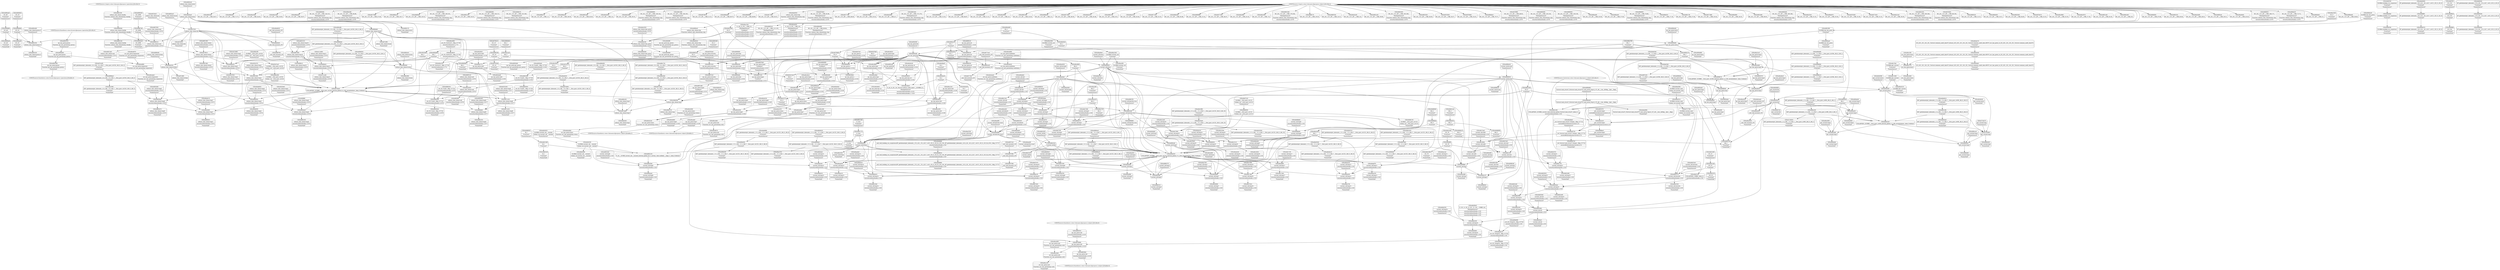 digraph {
	CE0x46c9650 [shape=record,shape=Mrecord,label="{CE0x46c9650|ipc_has_perm:ipc_id|security/selinux/hooks.c,5134}"]
	CE0x46d4910 [shape=record,shape=Mrecord,label="{CE0x46d4910|i64*_getelementptr_inbounds_(_2_x_i64_,_2_x_i64_*___llvm_gcov_ctr98,_i64_0,_i64_0)|*Constant*|*SummSource*}"]
	CE0x46cc6d0 [shape=record,shape=Mrecord,label="{CE0x46cc6d0|avc_has_perm:entry|*SummSink*}"]
	CE0x46d2350 [shape=record,shape=Mrecord,label="{CE0x46d2350|current_sid:security|security/selinux/hooks.c,218|*SummSink*}"]
	CE0x46cd1e0 [shape=record,shape=Mrecord,label="{CE0x46cd1e0|avc_has_perm:tclass|Function::avc_has_perm&Arg::tclass::}"]
	CE0x46859b0 [shape=record,shape=Mrecord,label="{CE0x46859b0|ipc_has_perm:call|security/selinux/hooks.c,5129|*SummSink*}"]
	CE0x467fd50 [shape=record,shape=Mrecord,label="{CE0x467fd50|80:_i32,_112:_i8*,_:_CRE_96,100_|*MultipleSource*|Function::selinux_shm_shmat&Arg::shp::|security/selinux/hooks.c,5379}"]
	CE0x4689550 [shape=record,shape=Mrecord,label="{CE0x4689550|80:_i32,_112:_i8*,_:_CRE_12,13_}"]
	CE0x46af890 [shape=record,shape=Mrecord,label="{CE0x46af890|i64*_getelementptr_inbounds_(_11_x_i64_,_11_x_i64_*___llvm_gcov_ctr125,_i64_0,_i64_8)|*Constant*|*SummSource*}"]
	CE0x467c130 [shape=record,shape=Mrecord,label="{CE0x467c130|selinux_shm_shmat:tmp8|security/selinux/hooks.c,5377}"]
	CE0x4699db0 [shape=record,shape=Mrecord,label="{CE0x4699db0|i64*_getelementptr_inbounds_(_11_x_i64_,_11_x_i64_*___llvm_gcov_ctr125,_i64_0,_i64_0)|*Constant*|*SummSink*}"]
	CE0x4694f80 [shape=record,shape=Mrecord,label="{CE0x4694f80|ipc_has_perm:ipc_perms|Function::ipc_has_perm&Arg::ipc_perms::}"]
	CE0x469e5f0 [shape=record,shape=Mrecord,label="{CE0x469e5f0|i64*_getelementptr_inbounds_(_11_x_i64_,_11_x_i64_*___llvm_gcov_ctr125,_i64_0,_i64_8)|*Constant*|*SummSink*}"]
	CE0x469b9b0 [shape=record,shape=Mrecord,label="{CE0x469b9b0|i64_2|*Constant*|*SummSink*}"]
	CE0x46d0ff0 [shape=record,shape=Mrecord,label="{CE0x46d0ff0|i32_78|*Constant*}"]
	CE0x468e830 [shape=record,shape=Mrecord,label="{CE0x468e830|80:_i32,_112:_i8*,_:_CRE_10,11_}"]
	CE0x4692040 [shape=record,shape=Mrecord,label="{CE0x4692040|80:_i32,_112:_i8*,_:_CRE_64,65_}"]
	CE0x46c2f80 [shape=record,shape=Mrecord,label="{CE0x46c2f80|i64*_getelementptr_inbounds_(_11_x_i64_,_11_x_i64_*___llvm_gcov_ctr125,_i64_0,_i64_10)|*Constant*|*SummSource*}"]
	CE0x46a5d00 [shape=record,shape=Mrecord,label="{CE0x46a5d00|ipc_has_perm:tmp3}"]
	CE0x5d13d60 [shape=record,shape=Mrecord,label="{CE0x5d13d60|selinux_shm_shmat:tmp2|security/selinux/hooks.c,5374|*SummSource*}"]
	CE0x469ab40 [shape=record,shape=Mrecord,label="{CE0x469ab40|get_current:tmp3|*SummSource*}"]
	CE0x468a790 [shape=record,shape=Mrecord,label="{CE0x468a790|i64_1|*Constant*|*SummSource*}"]
	CE0x46d8680 [shape=record,shape=Mrecord,label="{CE0x46d8680|_call_void_lockdep_rcu_suspicious(i8*_getelementptr_inbounds_(_25_x_i8_,_25_x_i8_*_.str3,_i32_0,_i32_0),_i32_218,_i8*_getelementptr_inbounds_(_45_x_i8_,_45_x_i8_*_.str12,_i32_0,_i32_0))_#10,_!dbg_!27727|security/selinux/hooks.c,218|*SummSource*}"]
	CE0x46acdf0 [shape=record,shape=Mrecord,label="{CE0x46acdf0|i64_3|*Constant*|*SummSource*}"]
	CE0x46ae5c0 [shape=record,shape=Mrecord,label="{CE0x46ae5c0|current_sid:tmp12|security/selinux/hooks.c,218|*SummSource*}"]
	CE0x46a50f0 [shape=record,shape=Mrecord,label="{CE0x46a50f0|current_sid:tmp3}"]
	CE0x46902c0 [shape=record,shape=Mrecord,label="{CE0x46902c0|i32_3|*Constant*}"]
	CE0x46d35b0 [shape=record,shape=Mrecord,label="{CE0x46d35b0|current_sid:sid|security/selinux/hooks.c,220|*SummSource*}"]
	CE0x469e510 [shape=record,shape=Mrecord,label="{CE0x469e510|i1_true|*Constant*|*SummSink*}"]
	CE0x4694aa0 [shape=record,shape=Mrecord,label="{CE0x4694aa0|GLOBAL:ipc_has_perm|*Constant*|*SummSink*}"]
	CE0x46c30a0 [shape=record,shape=Mrecord,label="{CE0x46c30a0|current_sid:tmp19|security/selinux/hooks.c,218|*SummSink*}"]
	CE0x46d1260 [shape=record,shape=Mrecord,label="{CE0x46d1260|COLLAPSED:_GCMRE_current_task_external_global_%struct.task_struct*:_elem_0::|security/selinux/hooks.c,218}"]
	CE0x4685180 [shape=record,shape=Mrecord,label="{CE0x4685180|selinux_shm_shmat:shmflg|Function::selinux_shm_shmat&Arg::shmflg::|*SummSource*}"]
	CE0x469f530 [shape=record,shape=Mrecord,label="{CE0x469f530|selinux_shm_shmat:tmp7|security/selinux/hooks.c,5375|*SummSink*}"]
	CE0x46ad780 [shape=record,shape=Mrecord,label="{CE0x46ad780|current_sid:if.then|*SummSource*}"]
	CE0x4696930 [shape=record,shape=Mrecord,label="{CE0x4696930|current_sid:do.end}"]
	CE0x46c6e80 [shape=record,shape=Mrecord,label="{CE0x46c6e80|current_sid:tmp17|security/selinux/hooks.c,218}"]
	CE0x46c7940 [shape=record,shape=Mrecord,label="{CE0x46c7940|current_sid:tmp19|security/selinux/hooks.c,218}"]
	CE0x4678e70 [shape=record,shape=Mrecord,label="{CE0x4678e70|80:_i32,_112:_i8*,_:_CRE_22,23_}"]
	CE0x469bf60 [shape=record,shape=Mrecord,label="{CE0x469bf60|i32_48|*Constant*}"]
	"CONST[source:0(mediator),value:2(dynamic)][purpose:{object}][SnkIdx:1]"
	CE0x4678410 [shape=record,shape=Mrecord,label="{CE0x4678410|i32_10|*Constant*|*SummSource*}"]
	CE0x46d38c0 [shape=record,shape=Mrecord,label="{CE0x46d38c0|0:_i32,_4:_i32,_8:_i32,_12:_i32,_:_CMRE_4,8_|*MultipleSource*|security/selinux/hooks.c,218|security/selinux/hooks.c,218|security/selinux/hooks.c,220}"]
	CE0x468c750 [shape=record,shape=Mrecord,label="{CE0x468c750|i64*_getelementptr_inbounds_(_6_x_i64_,_6_x_i64_*___llvm_gcov_ctr316,_i64_0,_i64_0)|*Constant*|*SummSource*}"]
	CE0x46a3660 [shape=record,shape=Mrecord,label="{CE0x46a3660|80:_i32,_112:_i8*,_:_CRE_32,33_}"]
	CE0x4695380 [shape=record,shape=Mrecord,label="{CE0x4695380|ipc_has_perm:perms|Function::ipc_has_perm&Arg::perms::|*SummSink*}"]
	CE0x46a4c30 [shape=record,shape=Mrecord,label="{CE0x46a4c30|ipc_has_perm:tmp2|*SummSink*}"]
	CE0x46a3070 [shape=record,shape=Mrecord,label="{CE0x46a3070|80:_i32,_112:_i8*,_:_CRE_27,28_}"]
	CE0x46a5e70 [shape=record,shape=Mrecord,label="{CE0x46a5e70|current_sid:tmp1}"]
	CE0x46aef70 [shape=record,shape=Mrecord,label="{CE0x46aef70|i64*_getelementptr_inbounds_(_2_x_i64_,_2_x_i64_*___llvm_gcov_ctr98,_i64_0,_i64_1)|*Constant*|*SummSource*}"]
	CE0x4691cb0 [shape=record,shape=Mrecord,label="{CE0x4691cb0|80:_i32,_112:_i8*,_:_CRE_61,62_}"]
	CE0x468e5d0 [shape=record,shape=Mrecord,label="{CE0x468e5d0|80:_i32,_112:_i8*,_:_CRE_8,9_}"]
	CE0x468cfb0 [shape=record,shape=Mrecord,label="{CE0x468cfb0|selinux_shm_shmat:if.else}"]
	CE0x469a500 [shape=record,shape=Mrecord,label="{CE0x469a500|i32_1|*Constant*|*SummSink*}"]
	CE0x4697a60 [shape=record,shape=Mrecord,label="{CE0x4697a60|ipc_has_perm:tmp4|*LoadInst*|security/selinux/hooks.c,5131|*SummSink*}"]
	CE0x4698000 [shape=record,shape=Mrecord,label="{CE0x4698000|ipc_has_perm:tmp}"]
	CE0x46aab30 [shape=record,shape=Mrecord,label="{CE0x46aab30|current_sid:tmp13|security/selinux/hooks.c,218}"]
	CE0x468d830 [shape=record,shape=Mrecord,label="{CE0x468d830|80:_i32,_112:_i8*,_:_CRE_67,68_}"]
	CE0x46c9420 [shape=record,shape=Mrecord,label="{CE0x46c9420|GLOBAL:current_sid.__warned|Global_var:current_sid.__warned|*SummSource*}"]
	CE0x46cafa0 [shape=record,shape=Mrecord,label="{CE0x46cafa0|ipc_has_perm:tmp7|security/selinux/hooks.c,5136|*SummSink*}"]
	CE0x469bfd0 [shape=record,shape=Mrecord,label="{CE0x469bfd0|selinux_shm_shmat:tmp9|security/selinux/hooks.c,5377}"]
	CE0x46b0b20 [shape=record,shape=Mrecord,label="{CE0x46b0b20|i64*_getelementptr_inbounds_(_11_x_i64_,_11_x_i64_*___llvm_gcov_ctr125,_i64_0,_i64_6)|*Constant*|*SummSource*}"]
	CE0x4693ed0 [shape=record,shape=Mrecord,label="{CE0x4693ed0|ipc_has_perm:bb}"]
	CE0x4698610 [shape=record,shape=Mrecord,label="{CE0x4698610|i64*_getelementptr_inbounds_(_11_x_i64_,_11_x_i64_*___llvm_gcov_ctr125,_i64_0,_i64_1)|*Constant*}"]
	CE0x4694e60 [shape=record,shape=Mrecord,label="{CE0x4694e60|ipc_has_perm:perms|Function::ipc_has_perm&Arg::perms::}"]
	"CONST[source:0(mediator),value:2(dynamic)][purpose:{object}][SnkIdx:2]"
	CE0x46b55d0 [shape=record,shape=Mrecord,label="{CE0x46b55d0|current_sid:land.lhs.true}"]
	CE0x4690100 [shape=record,shape=Mrecord,label="{CE0x4690100|selinux_shm_shmat:tmp5|security/selinux/hooks.c,5374|*SummSink*}"]
	CE0x4691f10 [shape=record,shape=Mrecord,label="{CE0x4691f10|80:_i32,_112:_i8*,_:_CRE_63,64_}"]
	CE0x3f52000 [shape=record,shape=Mrecord,label="{CE0x3f52000|selinux_shm_shmat:tmp3|security/selinux/hooks.c,5374}"]
	CE0x4692be0 [shape=record,shape=Mrecord,label="{CE0x4692be0|selinux_shm_shmat:tmp6|security/selinux/hooks.c,5375}"]
	CE0x46cdae0 [shape=record,shape=Mrecord,label="{CE0x46cdae0|avc_has_perm:requested|Function::avc_has_perm&Arg::requested::|*SummSink*}"]
	CE0x4696c60 [shape=record,shape=Mrecord,label="{CE0x4696c60|%struct.task_struct*_(%struct.task_struct**)*_asm_movq_%gs:$_1:P_,$0_,_r,im,_dirflag_,_fpsr_,_flags_}"]
	CE0x4696860 [shape=record,shape=Mrecord,label="{CE0x4696860|current_sid:land.lhs.true|*SummSink*}"]
	CE0x4696d60 [shape=record,shape=Mrecord,label="{CE0x4696d60|%struct.task_struct*_(%struct.task_struct**)*_asm_movq_%gs:$_1:P_,$0_,_r,im,_dirflag_,_fpsr_,_flags_|*SummSource*}"]
	CE0x46a3e80 [shape=record,shape=Mrecord,label="{CE0x46a3e80|80:_i32,_112:_i8*,_:_CRE_40,41_}"]
	CE0x46acd10 [shape=record,shape=Mrecord,label="{CE0x46acd10|i64_3|*Constant*}"]
	CE0x3f550d0 [shape=record,shape=Mrecord,label="{CE0x3f550d0|i64_2|*Constant*}"]
	CE0x46c7fa0 [shape=record,shape=Mrecord,label="{CE0x46c7fa0|GLOBAL:get_current|*Constant*|*SummSource*}"]
	CE0x46a0d20 [shape=record,shape=Mrecord,label="{CE0x46a0d20|i64*_getelementptr_inbounds_(_6_x_i64_,_6_x_i64_*___llvm_gcov_ctr316,_i64_0,_i64_4)|*Constant*}"]
	CE0x46ad030 [shape=record,shape=Mrecord,label="{CE0x46ad030|current_sid:entry}"]
	CE0x46a2a10 [shape=record,shape=Mrecord,label="{CE0x46a2a10|get_current:tmp4|./arch/x86/include/asm/current.h,14}"]
	CE0x411ccd0 [shape=record,shape=Mrecord,label="{CE0x411ccd0|selinux_shm_shmat:tmp11|security/selinux/hooks.c,5379|*SummSink*}"]
	CE0x4697e50 [shape=record,shape=Mrecord,label="{CE0x4697e50|i64*_getelementptr_inbounds_(_2_x_i64_,_2_x_i64_*___llvm_gcov_ctr294,_i64_0,_i64_0)|*Constant*|*SummSink*}"]
	CE0x4686b40 [shape=record,shape=Mrecord,label="{CE0x4686b40|i32_48|*Constant*|*SummSink*}"]
	CE0x468ccc0 [shape=record,shape=Mrecord,label="{CE0x468ccc0|get_current:tmp1|*SummSource*}"]
	CE0x46c3290 [shape=record,shape=Mrecord,label="{CE0x46c3290|current_sid:tmp20|security/selinux/hooks.c,218|*SummSource*}"]
	CE0x46d4660 [shape=record,shape=Mrecord,label="{CE0x46d4660|get_current:bb|*SummSource*}"]
	CE0x4690a20 [shape=record,shape=Mrecord,label="{CE0x4690a20|ipc_has_perm:tmp6|*LoadInst*|security/selinux/hooks.c,5134|*SummSink*}"]
	CE0x4687d70 [shape=record,shape=Mrecord,label="{CE0x4687d70|selinux_shm_shmat:tmp10|security/selinux/hooks.c,5379|*SummSource*}"]
	CE0x46a0e70 [shape=record,shape=Mrecord,label="{CE0x46a0e70|selinux_shm_shmat:tmp7|security/selinux/hooks.c,5375|*SummSource*}"]
	CE0x46c4ba0 [shape=record,shape=Mrecord,label="{CE0x46c4ba0|0:_i8,_8:_i32,_24:_%struct.selinux_audit_data*,_:_SCMRE_0,1_|*MultipleSource*|security/selinux/hooks.c,5133|security/selinux/hooks.c, 5128}"]
	"CONST[source:0(mediator),value:2(dynamic)][purpose:{subject}][SnkIdx:0]"
	CE0x4695e70 [shape=record,shape=Mrecord,label="{CE0x4695e70|i64_1|*Constant*}"]
	CE0x46ad840 [shape=record,shape=Mrecord,label="{CE0x46ad840|ipc_has_perm:tmp1}"]
	CE0x46defb0 [shape=record,shape=Mrecord,label="{CE0x46defb0|GLOBAL:lockdep_rcu_suspicious|*Constant*}"]
	CE0x46994a0 [shape=record,shape=Mrecord,label="{CE0x46994a0|i32_4096|*Constant*|*SummSink*}"]
	CE0x46c7aa0 [shape=record,shape=Mrecord,label="{CE0x46c7aa0|current_sid:call4|security/selinux/hooks.c,218|*SummSource*}"]
	CE0x4696a50 [shape=record,shape=Mrecord,label="{CE0x4696a50|current_sid:do.end|*SummSource*}"]
	CE0x46b53c0 [shape=record,shape=Mrecord,label="{CE0x46b53c0|current_sid:bb}"]
	CE0x46c3110 [shape=record,shape=Mrecord,label="{CE0x46c3110|current_sid:tmp20|security/selinux/hooks.c,218}"]
	CE0x46cdee0 [shape=record,shape=Mrecord,label="{CE0x46cdee0|avc_has_perm:auditdata|Function::avc_has_perm&Arg::auditdata::|*SummSink*}"]
	CE0x46a4530 [shape=record,shape=Mrecord,label="{CE0x46a4530|current_sid:tmp6|security/selinux/hooks.c,218|*SummSink*}"]
	CE0x4687d00 [shape=record,shape=Mrecord,label="{CE0x4687d00|selinux_shm_shmat:tmp10|security/selinux/hooks.c,5379}"]
	CE0x4692550 [shape=record,shape=Mrecord,label="{CE0x4692550|current_sid:tobool1|security/selinux/hooks.c,218}"]
	CE0x46e0510 [shape=record,shape=Mrecord,label="{CE0x46e0510|i64*_getelementptr_inbounds_(_11_x_i64_,_11_x_i64_*___llvm_gcov_ctr125,_i64_0,_i64_9)|*Constant*|*SummSource*}"]
	CE0x46885e0 [shape=record,shape=Mrecord,label="{CE0x46885e0|current_sid:tobool|security/selinux/hooks.c,218|*SummSink*}"]
	CE0x469a1c0 [shape=record,shape=Mrecord,label="{CE0x469a1c0|i32_1|*Constant*}"]
	CE0x46d3b50 [shape=record,shape=Mrecord,label="{CE0x46d3b50|get_current:bb}"]
	CE0x46c6cf0 [shape=record,shape=Mrecord,label="{CE0x46c6cf0|i8_4|*Constant*|*SummSink*}"]
	CE0x467b3c0 [shape=record,shape=Mrecord,label="{CE0x467b3c0|selinux_shm_shmat:bb|*SummSource*}"]
	CE0x46ad430 [shape=record,shape=Mrecord,label="{CE0x46ad430|current_sid:do.body|*SummSource*}"]
	CE0x468f2a0 [shape=record,shape=Mrecord,label="{CE0x468f2a0|80:_i32,_112:_i8*,_:_CRE_20,21_}"]
	CE0x46a40e0 [shape=record,shape=Mrecord,label="{CE0x46a40e0|80:_i32,_112:_i8*,_:_CRE_42,43_}"]
	CE0x46aaba0 [shape=record,shape=Mrecord,label="{CE0x46aaba0|current_sid:tmp13|security/selinux/hooks.c,218|*SummSource*}"]
	CE0x4680f10 [shape=record,shape=Mrecord,label="{CE0x4680f10|80:_i32,_112:_i8*,_:_CRE_168,172_|*MultipleSource*|Function::selinux_shm_shmat&Arg::shp::|security/selinux/hooks.c,5379}"]
	CE0x46819f0 [shape=record,shape=Mrecord,label="{CE0x46819f0|GLOBAL:ipc_has_perm|*Constant*}"]
	CE0x468de20 [shape=record,shape=Mrecord,label="{CE0x468de20|80:_i32,_112:_i8*,_:_CRE_72,73_|*MultipleSource*|Function::selinux_shm_shmat&Arg::shp::|security/selinux/hooks.c,5379}"]
	CE0x46d7b70 [shape=record,shape=Mrecord,label="{CE0x46d7b70|current_sid:tmp16|security/selinux/hooks.c,218|*SummSource*}"]
	CE0x469d4e0 [shape=record,shape=Mrecord,label="{CE0x469d4e0|80:_i32,_112:_i8*,_:_CRE_0,1_}"]
	CE0x46ae450 [shape=record,shape=Mrecord,label="{CE0x46ae450|current_sid:tmp12|security/selinux/hooks.c,218}"]
	CE0x469b0f0 [shape=record,shape=Mrecord,label="{CE0x469b0f0|_ret_i32_%tmp24,_!dbg_!27742|security/selinux/hooks.c,220|*SummSink*}"]
	CE0x4716a70 [shape=record,shape=Mrecord,label="{CE0x4716a70|get_current:tmp|*SummSource*}"]
	CE0x46b43b0 [shape=record,shape=Mrecord,label="{CE0x46b43b0|current_sid:tmp8|security/selinux/hooks.c,218}"]
	CE0x46913b0 [shape=record,shape=Mrecord,label="{CE0x46913b0|selinux_shm_shmat:tobool|security/selinux/hooks.c,5374|*SummSink*}"]
	CE0x46923e0 [shape=record,shape=Mrecord,label="{CE0x46923e0|current_sid:tmp8|security/selinux/hooks.c,218|*SummSource*}"]
	CE0x46a00c0 [shape=record,shape=Mrecord,label="{CE0x46a00c0|selinux_shm_shmat:shp|Function::selinux_shm_shmat&Arg::shp::|*SummSink*}"]
	CE0x469a8e0 [shape=record,shape=Mrecord,label="{CE0x469a8e0|current_sid:call|security/selinux/hooks.c,218|*SummSource*}"]
	CE0x46ccb90 [shape=record,shape=Mrecord,label="{CE0x46ccb90|avc_has_perm:ssid|Function::avc_has_perm&Arg::ssid::|*SummSource*}"]
	CE0x468bed0 [shape=record,shape=Mrecord,label="{CE0x468bed0|80:_i32,_112:_i8*,_:_CRE_39,40_}"]
	"CONST[source:1(input),value:2(dynamic)][purpose:{operation}][SrcIdx:3]"
	CE0x46ae1a0 [shape=record,shape=Mrecord,label="{CE0x46ae1a0|current_sid:tmp11|security/selinux/hooks.c,218|*SummSource*}"]
	CE0x46916c0 [shape=record,shape=Mrecord,label="{CE0x46916c0|80:_i32,_112:_i8*,_:_CRE_56,57_}"]
	CE0x46c8120 [shape=record,shape=Mrecord,label="{CE0x46c8120|GLOBAL:get_current|*Constant*|*SummSink*}"]
	CE0x46a5300 [shape=record,shape=Mrecord,label="{CE0x46a5300|GLOBAL:current_sid|*Constant*|*SummSource*}"]
	CE0x468dcf0 [shape=record,shape=Mrecord,label="{CE0x468dcf0|80:_i32,_112:_i8*,_:_CRE_71,72_}"]
	CE0x46a4340 [shape=record,shape=Mrecord,label="{CE0x46a4340|80:_i32,_112:_i8*,_:_CRE_44,45_}"]
	CE0x46a2f00 [shape=record,shape=Mrecord,label="{CE0x46a2f00|i64*_getelementptr_inbounds_(_6_x_i64_,_6_x_i64_*___llvm_gcov_ctr316,_i64_0,_i64_3)|*Constant*|*SummSink*}"]
	CE0x46c6a50 [shape=record,shape=Mrecord,label="{CE0x46c6a50|i8_4|*Constant*}"]
	CE0x46d6830 [shape=record,shape=Mrecord,label="{CE0x46d6830|current_sid:tmp10|security/selinux/hooks.c,218}"]
	CE0x46a5e00 [shape=record,shape=Mrecord,label="{CE0x46a5e00|i64_1|*Constant*}"]
	CE0x46e0070 [shape=record,shape=Mrecord,label="{CE0x46e0070|i8*_getelementptr_inbounds_(_45_x_i8_,_45_x_i8_*_.str12,_i32_0,_i32_0)|*Constant*|*SummSink*}"]
	CE0x468c9d0 [shape=record,shape=Mrecord,label="{CE0x468c9d0|i64*_getelementptr_inbounds_(_6_x_i64_,_6_x_i64_*___llvm_gcov_ctr316,_i64_0,_i64_0)|*Constant*}"]
	CE0x46ce830 [shape=record,shape=Mrecord,label="{CE0x46ce830|current_sid:tmp4|security/selinux/hooks.c,218}"]
	CE0x46d2fc0 [shape=record,shape=Mrecord,label="{CE0x46d2fc0|i32_1|*Constant*}"]
	CE0x4692b70 [shape=record,shape=Mrecord,label="{CE0x4692b70|selinux_shm_shmat:tmp6|security/selinux/hooks.c,5375|*SummSink*}"]
	CE0x46d2e30 [shape=record,shape=Mrecord,label="{CE0x46d2e30|current_sid:tmp23|security/selinux/hooks.c,218|*SummSink*}"]
	"CONST[source:0(mediator),value:2(dynamic)][purpose:{subject}][SrcIdx:6]"
	CE0x4695ee0 [shape=record,shape=Mrecord,label="{CE0x4695ee0|ipc_has_perm:tmp1|*SummSource*}"]
	CE0x46a0d90 [shape=record,shape=Mrecord,label="{CE0x46a0d90|selinux_shm_shmat:tmp7|security/selinux/hooks.c,5375}"]
	CE0x46dff00 [shape=record,shape=Mrecord,label="{CE0x46dff00|i8*_getelementptr_inbounds_(_45_x_i8_,_45_x_i8_*_.str12,_i32_0,_i32_0)|*Constant*}"]
	CE0x4697360 [shape=record,shape=Mrecord,label="{CE0x4697360|_call_void_mcount()_#3|*SummSink*}"]
	CE0x4695950 [shape=record,shape=Mrecord,label="{CE0x4695950|_ret_i32_%call2,_!dbg_!27728|security/selinux/hooks.c,5136|*SummSink*}"]
	CE0x46d2270 [shape=record,shape=Mrecord,label="{CE0x46d2270|current_sid:security|security/selinux/hooks.c,218}"]
	CE0x46a6cb0 [shape=record,shape=Mrecord,label="{CE0x46a6cb0|_call_void_mcount()_#3}"]
	CE0x46afc40 [shape=record,shape=Mrecord,label="{CE0x46afc40|current_sid:tmp15|security/selinux/hooks.c,218}"]
	CE0x46c9c30 [shape=record,shape=Mrecord,label="{CE0x46c9c30|ipc_has_perm:ipc_id|security/selinux/hooks.c,5134|*SummSource*}"]
	CE0x4678540 [shape=record,shape=Mrecord,label="{CE0x4678540|i32_10|*Constant*|*SummSink*}"]
	CE0x468cbc0 [shape=record,shape=Mrecord,label="{CE0x468cbc0|selinux_shm_shmat:if.else|*SummSource*}"]
	CE0x468c650 [shape=record,shape=Mrecord,label="{CE0x468c650|selinux_shm_shmat:tmp4|security/selinux/hooks.c,5374}"]
	CE0x469e830 [shape=record,shape=Mrecord,label="{CE0x469e830|i64*_getelementptr_inbounds_(_11_x_i64_,_11_x_i64_*___llvm_gcov_ctr125,_i64_0,_i64_8)|*Constant*}"]
	CE0x46cbfa0 [shape=record,shape=Mrecord,label="{CE0x46cbfa0|i32_(i32,_i32,_i16,_i32,_%struct.common_audit_data*)*_bitcast_(i32_(i32,_i32,_i16,_i32,_%struct.common_audit_data.495*)*_avc_has_perm_to_i32_(i32,_i32,_i16,_i32,_%struct.common_audit_data*)*)|*Constant*|*SummSink*}"]
	CE0x46b1040 [shape=record,shape=Mrecord,label="{CE0x46b1040|current_sid:tmp14|security/selinux/hooks.c,218|*SummSink*}"]
	CE0x46c6e10 [shape=record,shape=Mrecord,label="{CE0x46c6e10|i64*_getelementptr_inbounds_(_11_x_i64_,_11_x_i64_*___llvm_gcov_ctr125,_i64_0,_i64_9)|*Constant*|*SummSink*}"]
	CE0x46884b0 [shape=record,shape=Mrecord,label="{CE0x46884b0|current_sid:tobool|security/selinux/hooks.c,218}"]
	CE0x46a4f20 [shape=record,shape=Mrecord,label="{CE0x46a4f20|current_sid:tmp2|*SummSource*}"]
	CE0x46cd4b0 [shape=record,shape=Mrecord,label="{CE0x46cd4b0|avc_has_perm:tclass|Function::avc_has_perm&Arg::tclass::|*SummSink*}"]
	CE0x46a6d20 [shape=record,shape=Mrecord,label="{CE0x46a6d20|_call_void_mcount()_#3|*SummSource*}"]
	CE0x46d3360 [shape=record,shape=Mrecord,label="{CE0x46d3360|current_sid:sid|security/selinux/hooks.c,220}"]
	CE0x46c9960 [shape=record,shape=Mrecord,label="{CE0x46c9960|ipc_has_perm:u|security/selinux/hooks.c,5134|*SummSink*}"]
	CE0x46d3ea0 [shape=record,shape=Mrecord,label="{CE0x46d3ea0|i64*_getelementptr_inbounds_(_2_x_i64_,_2_x_i64_*___llvm_gcov_ctr98,_i64_0,_i64_0)|*Constant*|*SummSink*}"]
	CE0x46c8eb0 [shape=record,shape=Mrecord,label="{CE0x46c8eb0|current_sid:if.end|*SummSource*}"]
	CE0x46d6ab0 [shape=record,shape=Mrecord,label="{CE0x46d6ab0|current_sid:tmp9|security/selinux/hooks.c,218}"]
	CE0x46b1170 [shape=record,shape=Mrecord,label="{CE0x46b1170|i1_true|*Constant*}"]
	CE0x46a32d0 [shape=record,shape=Mrecord,label="{CE0x46a32d0|80:_i32,_112:_i8*,_:_CRE_29,30_}"]
	CE0x46cd380 [shape=record,shape=Mrecord,label="{CE0x46cd380|avc_has_perm:tclass|Function::avc_has_perm&Arg::tclass::|*SummSource*}"]
	CE0x468abc0 [shape=record,shape=Mrecord,label="{CE0x468abc0|80:_i32,_112:_i8*,_:_CRE_36,37_}"]
	CE0x4688ea0 [shape=record,shape=Mrecord,label="{CE0x4688ea0|i64*_getelementptr_inbounds_(_11_x_i64_,_11_x_i64_*___llvm_gcov_ctr125,_i64_0,_i64_1)|*Constant*|*SummSink*}"]
	CE0x469abf0 [shape=record,shape=Mrecord,label="{CE0x469abf0|i64*_getelementptr_inbounds_(_2_x_i64_,_2_x_i64_*___llvm_gcov_ctr294,_i64_0,_i64_1)|*Constant*|*SummSource*}"]
	CE0x46c4f30 [shape=record,shape=Mrecord,label="{CE0x46c4f30|i32_3|*Constant*|*SummSink*}"]
	CE0x46809d0 [shape=record,shape=Mrecord,label="{CE0x46809d0|80:_i32,_112:_i8*,_:_CRE_144,152_|*MultipleSource*|Function::selinux_shm_shmat&Arg::shp::|security/selinux/hooks.c,5379}"]
	CE0x468e380 [shape=record,shape=Mrecord,label="{CE0x468e380|80:_i32,_112:_i8*,_:_CRE_84,88_|*MultipleSource*|Function::selinux_shm_shmat&Arg::shp::|security/selinux/hooks.c,5379}"]
	CE0x4677660 [shape=record,shape=Mrecord,label="{CE0x4677660|80:_i32,_112:_i8*,_:_CRE_47,48_}"]
	CE0x468ee10 [shape=record,shape=Mrecord,label="{CE0x468ee10|80:_i32,_112:_i8*,_:_CRE_16,17_}"]
	CE0x46d6a10 [shape=record,shape=Mrecord,label="{CE0x46d6a10|i64_4|*Constant*|*SummSink*}"]
	CE0x46c91f0 [shape=record,shape=Mrecord,label="{CE0x46c91f0|GLOBAL:current_sid.__warned|Global_var:current_sid.__warned}"]
	CE0x46d14b0 [shape=record,shape=Mrecord,label="{CE0x46d14b0|current_sid:cred|security/selinux/hooks.c,218|*SummSink*}"]
	CE0x468f040 [shape=record,shape=Mrecord,label="{CE0x468f040|80:_i32,_112:_i8*,_:_CRE_18,19_}"]
	CE0x4686db0 [shape=record,shape=Mrecord,label="{CE0x4686db0|selinux_shm_shmat:if.end}"]
	CE0x46b0ec0 [shape=record,shape=Mrecord,label="{CE0x46b0ec0|current_sid:tmp14|security/selinux/hooks.c,218|*SummSource*}"]
	CE0x46a2490 [shape=record,shape=Mrecord,label="{CE0x46a2490|i32_0|*Constant*}"]
	CE0x469a360 [shape=record,shape=Mrecord,label="{CE0x469a360|ipc_has_perm:tmp1|*SummSink*}"]
	CE0x467ff20 [shape=record,shape=Mrecord,label="{CE0x467ff20|80:_i32,_112:_i8*,_:_CRE_100,102_|*MultipleSource*|Function::selinux_shm_shmat&Arg::shp::|security/selinux/hooks.c,5379}"]
	CE0x4691470 [shape=record,shape=Mrecord,label="{CE0x4691470|80:_i32,_112:_i8*,_:_CRE_54,55_}"]
	CE0x46ce060 [shape=record,shape=Mrecord,label="{CE0x46ce060|_ret_i32_%retval.0,_!dbg_!27728|security/selinux/avc.c,775|*SummSource*}"]
	CE0x46cab10 [shape=record,shape=Mrecord,label="{CE0x46cab10|ipc_has_perm:sclass|security/selinux/hooks.c,5136}"]
	CE0x4690600 [shape=record,shape=Mrecord,label="{CE0x4690600|ipc_has_perm:key|security/selinux/hooks.c,5134|*SummSource*}"]
	CE0x46aea90 [shape=record,shape=Mrecord,label="{CE0x46aea90|current_sid:land.lhs.true2|*SummSink*}"]
	CE0x46c49b0 [shape=record,shape=Mrecord,label="{CE0x46c49b0|ipc_has_perm:type|security/selinux/hooks.c,5133|*SummSink*}"]
	CE0x46800f0 [shape=record,shape=Mrecord,label="{CE0x46800f0|80:_i32,_112:_i8*,_:_CRE_104,112_|*MultipleSource*|Function::selinux_shm_shmat&Arg::shp::|security/selinux/hooks.c,5379}"]
	CE0x46ad0e0 [shape=record,shape=Mrecord,label="{CE0x46ad0e0|current_sid:entry|*SummSource*}"]
	CE0x4680b70 [shape=record,shape=Mrecord,label="{CE0x4680b70|80:_i32,_112:_i8*,_:_CRE_152,160_|*MultipleSource*|Function::selinux_shm_shmat&Arg::shp::|security/selinux/hooks.c,5379}"]
	CE0x46d26a0 [shape=record,shape=Mrecord,label="{CE0x46d26a0|current_sid:tmp22|security/selinux/hooks.c,218}"]
	CE0x46d34c0 [shape=record,shape=Mrecord,label="{CE0x46d34c0|current_sid:sid|security/selinux/hooks.c,220|*SummSink*}"]
	CE0x468bc70 [shape=record,shape=Mrecord,label="{CE0x468bc70|80:_i32,_112:_i8*,_:_CRE_1,2_}"]
	CE0x46a0050 [shape=record,shape=Mrecord,label="{CE0x46a0050|selinux_shm_shmat:shp|Function::selinux_shm_shmat&Arg::shp::|*SummSource*}"]
	CE0x4694d80 [shape=record,shape=Mrecord,label="{CE0x4694d80|ipc_has_perm:entry|*SummSink*}"]
	CE0x4696e10 [shape=record,shape=Mrecord,label="{CE0x4696e10|i64*_getelementptr_inbounds_(_2_x_i64_,_2_x_i64_*___llvm_gcov_ctr294,_i64_0,_i64_1)|*Constant*|*SummSink*}"]
	CE0x468ae20 [shape=record,shape=Mrecord,label="{CE0x468ae20|80:_i32,_112:_i8*,_:_CRE_38,39_}"]
	CE0x5b6b420 [shape=record,shape=Mrecord,label="{CE0x5b6b420|selinux_shm_shmat:tmp|*SummSource*}"]
	CE0x4705090 [shape=record,shape=Mrecord,label="{CE0x4705090|get_current:tmp}"]
	CE0x46d44b0 [shape=record,shape=Mrecord,label="{CE0x46d44b0|current_sid:tmp24|security/selinux/hooks.c,220|*SummSink*}"]
	CE0x4687930 [shape=record,shape=Mrecord,label="{CE0x4687930|selinux_shm_shmat:and|security/selinux/hooks.c,5374|*SummSource*}"]
	CE0x46c71f0 [shape=record,shape=Mrecord,label="{CE0x46c71f0|current_sid:tmp17|security/selinux/hooks.c,218|*SummSource*}"]
	CE0x65d7920 [shape=record,shape=Mrecord,label="{CE0x65d7920|selinux_shm_shmat:tmp2|security/selinux/hooks.c,5374|*SummSink*}"]
	CE0x4695560 [shape=record,shape=Mrecord,label="{CE0x4695560|_ret_i32_%call2,_!dbg_!27728|security/selinux/hooks.c,5136}"]
	CE0x46d5e70 [shape=record,shape=Mrecord,label="{CE0x46d5e70|current_sid:tmp5|security/selinux/hooks.c,218}"]
	CE0x469fd50 [shape=record,shape=Mrecord,label="{CE0x469fd50|selinux_shm_shmat:tmp11|security/selinux/hooks.c,5379}"]
	CE0x46c8450 [shape=record,shape=Mrecord,label="{CE0x46c8450|get_current:entry|*SummSink*}"]
	CE0x46d1970 [shape=record,shape=Mrecord,label="{CE0x46d1970|current_sid:tmp21|security/selinux/hooks.c,218|*SummSource*}"]
	CE0x46a4b50 [shape=record,shape=Mrecord,label="{CE0x46a4b50|ipc_has_perm:tmp2}"]
	CE0x468bb60 [shape=record,shape=Mrecord,label="{CE0x468bb60|get_current:tmp1|*SummSink*}"]
	CE0x4691de0 [shape=record,shape=Mrecord,label="{CE0x4691de0|80:_i32,_112:_i8*,_:_CRE_62,63_}"]
	"CONST[source:0(mediator),value:0(static)][purpose:{operation}][SrcIdx:4]"
	CE0x468b000 [shape=record,shape=Mrecord,label="{CE0x468b000|i64*_getelementptr_inbounds_(_6_x_i64_,_6_x_i64_*___llvm_gcov_ctr316,_i64_0,_i64_4)|*Constant*|*SummSource*}"]
	CE0x46ad210 [shape=record,shape=Mrecord,label="{CE0x46ad210|_ret_i32_%tmp24,_!dbg_!27742|security/selinux/hooks.c,220}"]
	CE0x46ae880 [shape=record,shape=Mrecord,label="{CE0x46ae880|current_sid:land.lhs.true2}"]
	CE0x469c250 [shape=record,shape=Mrecord,label="{CE0x469c250|selinux_shm_shmat:tmp9|security/selinux/hooks.c,5377|*SummSink*}"]
	CE0x469b940 [shape=record,shape=Mrecord,label="{CE0x469b940|i64_2|*Constant*|*SummSource*}"]
	CE0x46ca350 [shape=record,shape=Mrecord,label="{CE0x46ca350|ipc_has_perm:sid1|security/selinux/hooks.c,5136|*SummSink*}"]
	CE0x46d13e0 [shape=record,shape=Mrecord,label="{CE0x46d13e0|current_sid:cred|security/selinux/hooks.c,218|*SummSource*}"]
	CE0x46ec900 [shape=record,shape=Mrecord,label="{CE0x46ec900|get_current:tmp2|*SummSource*}"]
	CE0x46d68a0 [shape=record,shape=Mrecord,label="{CE0x46d68a0|i64_4|*Constant*}"]
	CE0x46cb660 [shape=record,shape=Mrecord,label="{CE0x46cb660|ipc_has_perm:tmp8|security/selinux/hooks.c,5136|*SummSink*}"]
	CE0x46a3820 [shape=record,shape=Mrecord,label="{CE0x46a3820|80:_i32,_112:_i8*,_:_CRE_3,4_}"]
	CE0x469aa50 [shape=record,shape=Mrecord,label="{CE0x469aa50|get_current:tmp3}"]
	CE0x46f1970 [shape=record,shape=Mrecord,label="{CE0x46f1970|get_current:tmp4|./arch/x86/include/asm/current.h,14|*SummSource*}"]
	CE0x4717760 [shape=record,shape=Mrecord,label="{CE0x4717760|GLOBAL:current_task|Global_var:current_task|*SummSink*}"]
	CE0x469c350 [shape=record,shape=Mrecord,label="{CE0x469c350|selinux_shm_shmat:perms.0}"]
	CE0x469fce0 [shape=record,shape=Mrecord,label="{CE0x469fce0|selinux_shm_shmat:shp|Function::selinux_shm_shmat&Arg::shp::}"]
	CE0x4698850 [shape=record,shape=Mrecord,label="{CE0x4698850|current_sid:tmp1|*SummSink*}"]
	CE0x46ce8a0 [shape=record,shape=Mrecord,label="{CE0x46ce8a0|current_sid:tmp4|security/selinux/hooks.c,218|*SummSource*}"]
	CE0x46a62d0 [shape=record,shape=Mrecord,label="{CE0x46a62d0|i64*_getelementptr_inbounds_(_2_x_i64_,_2_x_i64_*___llvm_gcov_ctr294,_i64_0,_i64_0)|*Constant*}"]
	CE0x4690b00 [shape=record,shape=Mrecord,label="{CE0x4690b00|ipc_has_perm:u|security/selinux/hooks.c,5134}"]
	CE0x46a5d90 [shape=record,shape=Mrecord,label="{CE0x46a5d90|current_sid:tmp|*SummSink*}"]
	CE0x46b4de0 [shape=record,shape=Mrecord,label="{CE0x46b4de0|current_sid:tobool1|security/selinux/hooks.c,218|*SummSink*}"]
	CE0x46a5ae0 [shape=record,shape=Mrecord,label="{CE0x46a5ae0|_call_void_mcount()_#3|*SummSource*}"]
	CE0x46a3d50 [shape=record,shape=Mrecord,label="{CE0x46a3d50|selinux_shm_shmat:call|security/selinux/hooks.c,5379}"]
	CE0x4696310 [shape=record,shape=Mrecord,label="{CE0x4696310|current_sid:tmp3|*SummSink*}"]
	CE0x46956e0 [shape=record,shape=Mrecord,label="{CE0x46956e0|_ret_i32_%call2,_!dbg_!27728|security/selinux/hooks.c,5136|*SummSource*}"]
	CE0x46978e0 [shape=record,shape=Mrecord,label="{CE0x46978e0|ipc_has_perm:tmp4|*LoadInst*|security/selinux/hooks.c,5131|*SummSource*}"]
	CE0x467b240 [shape=record,shape=Mrecord,label="{CE0x467b240|selinux_shm_shmat:tmp8|security/selinux/hooks.c,5377|*SummSource*}"]
	CE0x46ce6b0 [shape=record,shape=Mrecord,label="{CE0x46ce6b0|i64_0|*Constant*}"]
	CE0x46ccd40 [shape=record,shape=Mrecord,label="{CE0x46ccd40|avc_has_perm:tsid|Function::avc_has_perm&Arg::tsid::}"]
	CE0x46adf70 [shape=record,shape=Mrecord,label="{CE0x46adf70|current_sid:tmp11|security/selinux/hooks.c,218}"]
	CE0x46d3c50 [shape=record,shape=Mrecord,label="{CE0x46d3c50|COLLAPSED:_GCMRE___llvm_gcov_ctr98_internal_global_2_x_i64_zeroinitializer:_elem_0:default:}"]
	CE0x4699c80 [shape=record,shape=Mrecord,label="{CE0x4699c80|selinux_shm_shmat:if.then|*SummSource*}"]
	CE0x46a3400 [shape=record,shape=Mrecord,label="{CE0x46a3400|80:_i32,_112:_i8*,_:_CRE_30,31_}"]
	CE0x467ef60 [shape=record,shape=Mrecord,label="{CE0x467ef60|selinux_shm_shmat:if.then|*SummSink*}"]
	CE0x46d7500 [shape=record,shape=Mrecord,label="{CE0x46d7500|current_sid:tmp6|security/selinux/hooks.c,218}"]
	CE0x4680800 [shape=record,shape=Mrecord,label="{CE0x4680800|80:_i32,_112:_i8*,_:_CRE_136,144_|*MultipleSource*|Function::selinux_shm_shmat&Arg::shp::|security/selinux/hooks.c,5379}"]
	CE0x46842a0 [shape=record,shape=Mrecord,label="{CE0x46842a0|selinux_shm_shmat:entry|*SummSource*}"]
	CE0x4694bd0 [shape=record,shape=Mrecord,label="{CE0x4694bd0|ipc_has_perm:entry}"]
	CE0x46b5430 [shape=record,shape=Mrecord,label="{CE0x46b5430|current_sid:bb|*SummSource*}"]
	CE0x4681480 [shape=record,shape=Mrecord,label="{CE0x4681480|80:_i32,_112:_i8*,_:_CRE_184,192_|*MultipleSource*|Function::selinux_shm_shmat&Arg::shp::|security/selinux/hooks.c,5379}"]
	CE0x46a4f90 [shape=record,shape=Mrecord,label="{CE0x46a4f90|current_sid:tmp2|*SummSink*}"]
	CE0x467f610 [shape=record,shape=Mrecord,label="{CE0x467f610|selinux_shm_shmat:tobool|security/selinux/hooks.c,5374}"]
	CE0x4678d70 [shape=record,shape=Mrecord,label="{CE0x4678d70|80:_i32,_112:_i8*,_:_CRE_21,22_}"]
	CE0x46d6000 [shape=record,shape=Mrecord,label="{CE0x46d6000|GLOBAL:__llvm_gcov_ctr125|Global_var:__llvm_gcov_ctr125}"]
	CE0x469a090 [shape=record,shape=Mrecord,label="{CE0x469a090|current_sid:tmp|*SummSource*}"]
	CE0x46b4c60 [shape=record,shape=Mrecord,label="{CE0x46b4c60|current_sid:tobool1|security/selinux/hooks.c,218|*SummSource*}"]
	CE0x468c850 [shape=record,shape=Mrecord,label="{CE0x468c850|i64_1|*Constant*}"]
	CE0x468da90 [shape=record,shape=Mrecord,label="{CE0x468da90|80:_i32,_112:_i8*,_:_CRE_69,70_}"]
	CE0x46ae320 [shape=record,shape=Mrecord,label="{CE0x46ae320|current_sid:tmp11|security/selinux/hooks.c,218|*SummSink*}"]
	CE0x46d6130 [shape=record,shape=Mrecord,label="{CE0x46d6130|GLOBAL:__llvm_gcov_ctr125|Global_var:__llvm_gcov_ctr125|*SummSink*}"]
	CE0x468a3f0 [shape=record,shape=Mrecord,label="{CE0x468a3f0|GLOBAL:__llvm_gcov_ctr316|Global_var:__llvm_gcov_ctr316|*SummSource*}"]
	CE0x469e910 [shape=record,shape=Mrecord,label="{CE0x469e910|current_sid:tmp15|security/selinux/hooks.c,218|*SummSink*}"]
	CE0x467eeb0 [shape=record,shape=Mrecord,label="{CE0x467eeb0|selinux_shm_shmat:tmp1}"]
	CE0x411cb60 [shape=record,shape=Mrecord,label="{CE0x411cb60|selinux_shm_shmat:tmp11|security/selinux/hooks.c,5379|*SummSource*}"]
	CE0x46b00c0 [shape=record,shape=Mrecord,label="{CE0x46b00c0|current_sid:tmp6|security/selinux/hooks.c,218|*SummSource*}"]
	CE0x4699fb0 [shape=record,shape=Mrecord,label="{CE0x4699fb0|current_sid:tmp}"]
	CE0x46c2cd0 [shape=record,shape=Mrecord,label="{CE0x46c2cd0|current_sid:tmp19|security/selinux/hooks.c,218|*SummSource*}"]
	CE0x469d050 [shape=record,shape=Mrecord,label="{CE0x469d050|i64*_getelementptr_inbounds_(_6_x_i64_,_6_x_i64_*___llvm_gcov_ctr316,_i64_0,_i64_5)|*Constant*|*SummSink*}"]
	CE0x468d960 [shape=record,shape=Mrecord,label="{CE0x468d960|80:_i32,_112:_i8*,_:_CRE_68,69_}"]
	CE0x469b200 [shape=record,shape=Mrecord,label="{CE0x469b200|i32_10|*Constant*}"]
	CE0x46a6820 [shape=record,shape=Mrecord,label="{CE0x46a6820|selinux_shm_shmat:tmp4|security/selinux/hooks.c,5374|*SummSource*}"]
	CE0x469fb10 [shape=record,shape=Mrecord,label="{CE0x469fb10|selinux_shm_shmat:tmp10|security/selinux/hooks.c,5379|*SummSink*}"]
	CE0x469c550 [shape=record,shape=Mrecord,label="{CE0x469c550|selinux_shm_shmat:perms.0|*SummSink*}"]
	CE0x46779f0 [shape=record,shape=Mrecord,label="{CE0x46779f0|80:_i32,_112:_i8*,_:_CRE_50,51_}"]
	CE0x46adcc0 [shape=record,shape=Mrecord,label="{CE0x46adcc0|current_sid:tmp10|security/selinux/hooks.c,218|*SummSource*}"]
	CE0x46a2500 [shape=record,shape=Mrecord,label="{CE0x46a2500|i32_0|*Constant*|*SummSource*}"]
	CE0x46d6bb0 [shape=record,shape=Mrecord,label="{CE0x46d6bb0|current_sid:tmp9|security/selinux/hooks.c,218|*SummSource*}"]
	CE0x4683ac0 [shape=record,shape=Mrecord,label="{CE0x4683ac0|selinux_shm_shmat:if.end|*SummSource*}"]
	CE0x46b19e0 [shape=record,shape=Mrecord,label="{CE0x46b19e0|i64*_getelementptr_inbounds_(_11_x_i64_,_11_x_i64_*___llvm_gcov_ctr125,_i64_0,_i64_0)|*Constant*}"]
	CE0x46c2ba0 [shape=record,shape=Mrecord,label="{CE0x46c2ba0|i64*_getelementptr_inbounds_(_11_x_i64_,_11_x_i64_*___llvm_gcov_ctr125,_i64_0,_i64_10)|*Constant*}"]
	CE0x46d2100 [shape=record,shape=Mrecord,label="{CE0x46d2100|COLLAPSED:_CMRE:_elem_0::|security/selinux/hooks.c,218}"]
	CE0x467fb50 [shape=record,shape=Mrecord,label="{CE0x467fb50|80:_i32,_112:_i8*,_:_CRE_92,96_|*MultipleSource*|Function::selinux_shm_shmat&Arg::shp::|security/selinux/hooks.c,5379}"]
	CE0x4698260 [shape=record,shape=Mrecord,label="{CE0x4698260|_ret_i32_%call,_!dbg_!27724|security/selinux/hooks.c,5379}"]
	CE0x46acf00 [shape=record,shape=Mrecord,label="{CE0x46acf00|GLOBAL:current_sid|*Constant*|*SummSink*}"]
	CE0x46ca820 [shape=record,shape=Mrecord,label="{CE0x46ca820|0:_i16,_4:_i32,_:_CRE_4,8_|*MultipleSource*|*LoadInst*|security/selinux/hooks.c,5131|security/selinux/hooks.c,5131|security/selinux/hooks.c,5136}"]
	CE0x46cdd90 [shape=record,shape=Mrecord,label="{CE0x46cdd90|avc_has_perm:auditdata|Function::avc_has_perm&Arg::auditdata::|*SummSource*}"]
	CE0x4677790 [shape=record,shape=Mrecord,label="{CE0x4677790|80:_i32,_112:_i8*,_:_CRE_48,49_}"]
	CE0x4678fa0 [shape=record,shape=Mrecord,label="{CE0x4678fa0|80:_i32,_112:_i8*,_:_CRE_23,24_}"]
	CE0x46a6930 [shape=record,shape=Mrecord,label="{CE0x46a6930|selinux_shm_shmat:tmp4|security/selinux/hooks.c,5374|*SummSink*}"]
	CE0x46a3b60 [shape=record,shape=Mrecord,label="{CE0x46a3b60|80:_i32,_112:_i8*,_:_CRE_6,7_}"]
	"CONST[source:1(input),value:2(dynamic)][purpose:{object}][SrcIdx:2]"
	CE0x46810e0 [shape=record,shape=Mrecord,label="{CE0x46810e0|80:_i32,_112:_i8*,_:_CRE_172,176_|*MultipleSource*|Function::selinux_shm_shmat&Arg::shp::|security/selinux/hooks.c,5379}"]
	CE0x469a020 [shape=record,shape=Mrecord,label="{CE0x469a020|COLLAPSED:_GCMRE___llvm_gcov_ctr125_internal_global_11_x_i64_zeroinitializer:_elem_0:default:}"]
	CE0x46a2570 [shape=record,shape=Mrecord,label="{CE0x46a2570|i32_0|*Constant*|*SummSink*}"]
	CE0x46892c0 [shape=record,shape=Mrecord,label="{CE0x46892c0|ipc_has_perm:ad|security/selinux/hooks.c, 5128|*SummSource*}"]
	CE0x4689250 [shape=record,shape=Mrecord,label="{CE0x4689250|ipc_has_perm:ad|security/selinux/hooks.c, 5128}"]
	CE0x467f1f0 [shape=record,shape=Mrecord,label="{CE0x467f1f0|selinux_shm_shmat:bb}"]
	CE0x46898e0 [shape=record,shape=Mrecord,label="{CE0x46898e0|80:_i32,_112:_i8*,_:_CRE_15,16_}"]
	CE0x468d700 [shape=record,shape=Mrecord,label="{CE0x468d700|80:_i32,_112:_i8*,_:_CRE_66,67_}"]
	CE0x4698350 [shape=record,shape=Mrecord,label="{CE0x4698350|_ret_i32_%call,_!dbg_!27724|security/selinux/hooks.c,5379|*SummSource*}"]
	CE0x4699ba0 [shape=record,shape=Mrecord,label="{CE0x4699ba0|i64*_getelementptr_inbounds_(_6_x_i64_,_6_x_i64_*___llvm_gcov_ctr316,_i64_0,_i64_3)|*Constant*}"]
	CE0x4686ad0 [shape=record,shape=Mrecord,label="{CE0x4686ad0|i32_48|*Constant*|*SummSource*}"]
	CE0x4695ac0 [shape=record,shape=Mrecord,label="{CE0x4695ac0|ipc_has_perm:bb|*SummSink*}"]
	CE0x46b51a0 [shape=record,shape=Mrecord,label="{CE0x46b51a0|i64_5|*Constant*|*SummSource*}"]
	CE0x46c82b0 [shape=record,shape=Mrecord,label="{CE0x46c82b0|get_current:entry}"]
	CE0x46d47e0 [shape=record,shape=Mrecord,label="{CE0x46d47e0|get_current:bb|*SummSink*}"]
	CE0x468e960 [shape=record,shape=Mrecord,label="{CE0x468e960|80:_i32,_112:_i8*,_:_CRE_11,12_}"]
	CE0x5d13c10 [shape=record,shape=Mrecord,label="{CE0x5d13c10|i64_0|*Constant*}"]
	CE0x4694a30 [shape=record,shape=Mrecord,label="{CE0x4694a30|GLOBAL:ipc_has_perm|*Constant*|*SummSource*}"]
	CE0x46cb0a0 [shape=record,shape=Mrecord,label="{CE0x46cb0a0|ipc_has_perm:sclass|security/selinux/hooks.c,5136|*SummSource*}"]
	CE0x46c4690 [shape=record,shape=Mrecord,label="{CE0x46c4690|ipc_has_perm:type|security/selinux/hooks.c,5133}"]
	CE0x46a3900 [shape=record,shape=Mrecord,label="{CE0x46a3900|80:_i32,_112:_i8*,_:_CRE_4,5_}"]
	CE0x4678060 [shape=record,shape=Mrecord,label="{CE0x4678060|ipc_has_perm:call|security/selinux/hooks.c,5129}"]
	CE0x4692a30 [shape=record,shape=Mrecord,label="{CE0x4692a30|_call_void_mcount()_#3}"]
	CE0x46d72c0 [shape=record,shape=Mrecord,label="{CE0x46d72c0|GLOBAL:__llvm_gcov_ctr125|Global_var:__llvm_gcov_ctr125|*SummSource*}"]
	CE0x46b0d10 [shape=record,shape=Mrecord,label="{CE0x46b0d10|current_sid:tmp14|security/selinux/hooks.c,218}"]
	CE0x4716820 [shape=record,shape=Mrecord,label="{CE0x4716820|i64*_getelementptr_inbounds_(_2_x_i64_,_2_x_i64_*___llvm_gcov_ctr98,_i64_0,_i64_1)|*Constant*|*SummSink*}"]
	CE0x4696bc0 [shape=record,shape=Mrecord,label="{CE0x4696bc0|get_current:tmp4|./arch/x86/include/asm/current.h,14|*SummSink*}"]
	CE0x46c97a0 [shape=record,shape=Mrecord,label="{CE0x46c97a0|ipc_has_perm:u|security/selinux/hooks.c,5134|*SummSource*}"]
	CE0x46a0aa0 [shape=record,shape=Mrecord,label="{CE0x46a0aa0|selinux_shm_shmat:entry}"]
	CE0x4691590 [shape=record,shape=Mrecord,label="{CE0x4691590|80:_i32,_112:_i8*,_:_CRE_55,56_}"]
	CE0x46df980 [shape=record,shape=Mrecord,label="{CE0x46df980|i32_218|*Constant*|*SummSink*}"]
	CE0x468bd30 [shape=record,shape=Mrecord,label="{CE0x468bd30|80:_i32,_112:_i8*,_:_CRE_2,3_}"]
	CE0x46d11f0 [shape=record,shape=Mrecord,label="{CE0x46d11f0|current_sid:cred|security/selinux/hooks.c,218}"]
	CE0x469e8a0 [shape=record,shape=Mrecord,label="{CE0x469e8a0|current_sid:tmp15|security/selinux/hooks.c,218|*SummSource*}"]
	CE0x46cb950 [shape=record,shape=Mrecord,label="{CE0x46cb950|ipc_has_perm:call2|security/selinux/hooks.c,5136|*SummSource*}"]
	CE0x46d2a90 [shape=record,shape=Mrecord,label="{CE0x46d2a90|current_sid:tmp22|security/selinux/hooks.c,218|*SummSink*}"]
	CE0x46aeba0 [shape=record,shape=Mrecord,label="{CE0x46aeba0|current_sid:do.body}"]
	CE0x468a800 [shape=record,shape=Mrecord,label="{CE0x468a800|i64_1|*Constant*}"]
	CE0x46cdd20 [shape=record,shape=Mrecord,label="{CE0x46cdd20|avc_has_perm:auditdata|Function::avc_has_perm&Arg::auditdata::}"]
	CE0x4695310 [shape=record,shape=Mrecord,label="{CE0x4695310|ipc_has_perm:perms|Function::ipc_has_perm&Arg::perms::|*SummSource*}"]
	CE0x46ce7c0 [shape=record,shape=Mrecord,label="{CE0x46ce7c0|i64_3|*Constant*|*SummSink*}"]
	CE0x46778c0 [shape=record,shape=Mrecord,label="{CE0x46778c0|80:_i32,_112:_i8*,_:_CRE_49,50_}"]
	CE0x4696270 [shape=record,shape=Mrecord,label="{CE0x4696270|current_sid:tmp3|*SummSource*}"]
	CE0x46a2920 [shape=record,shape=Mrecord,label="{CE0x46a2920|_call_void_mcount()_#3|*SummSink*}"]
	CE0x46a4470 [shape=record,shape=Mrecord,label="{CE0x46a4470|80:_i32,_112:_i8*,_:_CRE_45,46_}"]
	CE0x46a4660 [shape=record,shape=Mrecord,label="{CE0x46a4660|current_sid:tmp7|security/selinux/hooks.c,218}"]
	CE0x46841f0 [shape=record,shape=Mrecord,label="{CE0x46841f0|selinux_shm_shmat:tmp1|*SummSource*}"]
	CE0x4692ff0 [shape=record,shape=Mrecord,label="{CE0x4692ff0|selinux_shm_shmat:call|security/selinux/hooks.c,5379|*SummSink*}"]
	CE0x46c74f0 [shape=record,shape=Mrecord,label="{CE0x46c74f0|current_sid:tmp18|security/selinux/hooks.c,218}"]
	CE0x46cd620 [shape=record,shape=Mrecord,label="{CE0x46cd620|_ret_i32_%retval.0,_!dbg_!27728|security/selinux/avc.c,775}"]
	CE0x46d1d00 [shape=record,shape=Mrecord,label="{CE0x46d1d00|i32_22|*Constant*|*SummSource*}"]
	CE0x46b2200 [shape=record,shape=Mrecord,label="{CE0x46b2200|i32_0|*Constant*}"]
	CE0x468a720 [shape=record,shape=Mrecord,label="{CE0x468a720|selinux_shm_shmat:tmp|*SummSink*}"]
	CE0x469a5d0 [shape=record,shape=Mrecord,label="{CE0x469a5d0|current_sid:call|security/selinux/hooks.c,218}"]
	CE0x4690500 [shape=record,shape=Mrecord,label="{CE0x4690500|ipc_has_perm:key|security/selinux/hooks.c,5134}"]
	CE0x46d1b90 [shape=record,shape=Mrecord,label="{CE0x46d1b90|current_sid:tmp21|security/selinux/hooks.c,218|*SummSink*}"]
	CE0x46b1340 [shape=record,shape=Mrecord,label="{CE0x46b1340|i1_true|*Constant*|*SummSource*}"]
	"CONST[source:0(mediator),value:0(static)][purpose:{operation}][SnkIdx:3]"
	CE0x46802c0 [shape=record,shape=Mrecord,label="{CE0x46802c0|80:_i32,_112:_i8*,_:_CRE_112,120_|*MultipleSource*|Function::selinux_shm_shmat&Arg::shp::|security/selinux/hooks.c,5379}"]
	CE0x46cbc40 [shape=record,shape=Mrecord,label="{CE0x46cbc40|i32_(i32,_i32,_i16,_i32,_%struct.common_audit_data*)*_bitcast_(i32_(i32,_i32,_i16,_i32,_%struct.common_audit_data.495*)*_avc_has_perm_to_i32_(i32,_i32,_i16,_i32,_%struct.common_audit_data*)*)|*Constant*}"]
	CE0x46a4bc0 [shape=record,shape=Mrecord,label="{CE0x46a4bc0|ipc_has_perm:tmp2|*SummSource*}"]
	CE0x46ccc30 [shape=record,shape=Mrecord,label="{CE0x46ccc30|avc_has_perm:ssid|Function::avc_has_perm&Arg::ssid::|*SummSink*}"]
	CE0x46c3030 [shape=record,shape=Mrecord,label="{CE0x46c3030|i64*_getelementptr_inbounds_(_11_x_i64_,_11_x_i64_*___llvm_gcov_ctr125,_i64_0,_i64_10)|*Constant*|*SummSink*}"]
	CE0x46cc3f0 [shape=record,shape=Mrecord,label="{CE0x46cc3f0|avc_has_perm:entry|*SummSource*}"]
	CE0x468e700 [shape=record,shape=Mrecord,label="{CE0x468e700|80:_i32,_112:_i8*,_:_CRE_9,10_}"]
	CE0x46aac10 [shape=record,shape=Mrecord,label="{CE0x46aac10|current_sid:tmp13|security/selinux/hooks.c,218|*SummSink*}"]
	CE0x46a4210 [shape=record,shape=Mrecord,label="{CE0x46a4210|80:_i32,_112:_i8*,_:_CRE_43,44_}"]
	CE0x4684140 [shape=record,shape=Mrecord,label="{CE0x4684140|i64_1|*Constant*|*SummSink*}"]
	CE0x46ed280 [shape=record,shape=Mrecord,label="{CE0x46ed280|GLOBAL:current_task|Global_var:current_task|*SummSource*}"]
	CE0x4699360 [shape=record,shape=Mrecord,label="{CE0x4699360|selinux_shm_shmat:shmflg|Function::selinux_shm_shmat&Arg::shmflg::}"]
	CE0x469d300 [shape=record,shape=Mrecord,label="{CE0x469d300|selinux_shm_shmat:shm_perm|security/selinux/hooks.c,5379|*SummSink*}"]
	CE0x469ec20 [shape=record,shape=Mrecord,label="{CE0x469ec20|current_sid:tmp16|security/selinux/hooks.c,218}"]
	CE0x46cb530 [shape=record,shape=Mrecord,label="{CE0x46cb530|ipc_has_perm:tmp8|security/selinux/hooks.c,5136|*SummSource*}"]
	CE0x469ba20 [shape=record,shape=Mrecord,label="{CE0x469ba20|selinux_shm_shmat:tmp2|security/selinux/hooks.c,5374}"]
	CE0x46cc940 [shape=record,shape=Mrecord,label="{CE0x46cc940|avc_has_perm:ssid|Function::avc_has_perm&Arg::ssid::}"]
	CE0x4692970 [shape=record,shape=Mrecord,label="{CE0x4692970|ipc_has_perm:tmp3|*SummSink*}"]
	"CONST[source:2(external),value:2(dynamic)][purpose:{subject}][SrcIdx:5]"
	CE0x46cb770 [shape=record,shape=Mrecord,label="{CE0x46cb770|ipc_has_perm:call2|security/selinux/hooks.c,5136}"]
	CE0x4677c50 [shape=record,shape=Mrecord,label="{CE0x4677c50|80:_i32,_112:_i8*,_:_CRE_52,53_}"]
	CE0x468d5d0 [shape=record,shape=Mrecord,label="{CE0x468d5d0|80:_i32,_112:_i8*,_:_CRE_65,66_}"]
	CE0x46d8300 [shape=record,shape=Mrecord,label="{CE0x46d8300|i8*_getelementptr_inbounds_(_25_x_i8_,_25_x_i8_*_.str3,_i32_0,_i32_0)|*Constant*}"]
	CE0x46931c0 [shape=record,shape=Mrecord,label="{CE0x46931c0|selinux_shm_shmat:call|security/selinux/hooks.c,5379|*SummSource*}"]
	CE0x46ad500 [shape=record,shape=Mrecord,label="{CE0x46ad500|current_sid:do.body|*SummSink*}"]
	CE0x46f1280 [shape=record,shape=Mrecord,label="{CE0x46f1280|i64*_getelementptr_inbounds_(_2_x_i64_,_2_x_i64_*___llvm_gcov_ctr98,_i64_0,_i64_0)|*Constant*}"]
	CE0x46d2820 [shape=record,shape=Mrecord,label="{CE0x46d2820|current_sid:tmp22|security/selinux/hooks.c,218|*SummSource*}"]
	CE0x46c9090 [shape=record,shape=Mrecord,label="{CE0x46c9090|current_sid:tmp7|security/selinux/hooks.c,218|*SummSink*}"]
	CE0x46c87c0 [shape=record,shape=Mrecord,label="{CE0x46c87c0|_ret_%struct.task_struct*_%tmp4,_!dbg_!27714|./arch/x86/include/asm/current.h,14|*SummSink*}"]
	CE0x46b4aa0 [shape=record,shape=Mrecord,label="{CE0x46b4aa0|current_sid:tmp8|security/selinux/hooks.c,218|*SummSink*}"]
	CE0x46ce970 [shape=record,shape=Mrecord,label="{CE0x46ce970|current_sid:tmp4|security/selinux/hooks.c,218|*SummSink*}"]
	CE0x46d2cb0 [shape=record,shape=Mrecord,label="{CE0x46d2cb0|current_sid:tmp23|security/selinux/hooks.c,218|*SummSource*}"]
	CE0x4689680 [shape=record,shape=Mrecord,label="{CE0x4689680|80:_i32,_112:_i8*,_:_CRE_13,14_}"]
	CE0x4677530 [shape=record,shape=Mrecord,label="{CE0x4677530|80:_i32,_112:_i8*,_:_CRE_46,47_}"]
	CE0x467b000 [shape=record,shape=Mrecord,label="{CE0x467b000|i64*_getelementptr_inbounds_(_6_x_i64_,_6_x_i64_*___llvm_gcov_ctr316,_i64_0,_i64_4)|*Constant*|*SummSink*}"]
	CE0x46a5160 [shape=record,shape=Mrecord,label="{CE0x46a5160|GLOBAL:current_sid|*Constant*}"]
	CE0x469cbe0 [shape=record,shape=Mrecord,label="{CE0x469cbe0|selinux_shm_shmat:tmp5|security/selinux/hooks.c,5374}"]
	CE0x46d2990 [shape=record,shape=Mrecord,label="{CE0x46d2990|current_sid:tmp23|security/selinux/hooks.c,218}"]
	CE0x4688760 [shape=record,shape=Mrecord,label="{CE0x4688760|_call_void_mcount()_#3|*SummSink*}"]
	CE0x467ec60 [shape=record,shape=Mrecord,label="{CE0x467ec60|i64*_getelementptr_inbounds_(_6_x_i64_,_6_x_i64_*___llvm_gcov_ctr316,_i64_0,_i64_3)|*Constant*|*SummSource*}"]
	CE0x46cc110 [shape=record,shape=Mrecord,label="{CE0x46cc110|avc_has_perm:entry}"]
	CE0x46acca0 [shape=record,shape=Mrecord,label="{CE0x46acca0|i64_2|*Constant*}"]
	CE0x46cbad0 [shape=record,shape=Mrecord,label="{CE0x46cbad0|ipc_has_perm:call2|security/selinux/hooks.c,5136|*SummSink*}"]
	CE0x4695de0 [shape=record,shape=Mrecord,label="{CE0x4695de0|ipc_has_perm:tmp|*SummSink*}"]
	CE0x4677fc0 [shape=record,shape=Mrecord,label="{CE0x4677fc0|_call_void_mcount()_#3|*SummSink*}"]
	CE0x46c7810 [shape=record,shape=Mrecord,label="{CE0x46c7810|current_sid:tmp18|security/selinux/hooks.c,218|*SummSink*}"]
	CE0x46cb220 [shape=record,shape=Mrecord,label="{CE0x46cb220|ipc_has_perm:sclass|security/selinux/hooks.c,5136|*SummSink*}"]
	CE0x46c84e0 [shape=record,shape=Mrecord,label="{CE0x46c84e0|_ret_%struct.task_struct*_%tmp4,_!dbg_!27714|./arch/x86/include/asm/current.h,14|*SummSource*}"]
	CE0x46ed090 [shape=record,shape=Mrecord,label="{CE0x46ed090|%struct.task_struct*_(%struct.task_struct**)*_asm_movq_%gs:$_1:P_,$0_,_r,im,_dirflag_,_fpsr_,_flags_|*SummSink*}"]
	CE0x46a3fb0 [shape=record,shape=Mrecord,label="{CE0x46a3fb0|80:_i32,_112:_i8*,_:_CRE_41,42_}"]
	CE0x4694cb0 [shape=record,shape=Mrecord,label="{CE0x4694cb0|ipc_has_perm:entry|*SummSource*}"]
	CE0x4690490 [shape=record,shape=Mrecord,label="{CE0x4690490|ipc_has_perm:tmp6|*LoadInst*|security/selinux/hooks.c,5134}"]
	CE0x468a380 [shape=record,shape=Mrecord,label="{CE0x468a380|GLOBAL:__llvm_gcov_ctr316|Global_var:__llvm_gcov_ctr316|*SummSink*}"]
	CE0x46d10d0 [shape=record,shape=Mrecord,label="{CE0x46d10d0|i32_78|*Constant*|*SummSource*}"]
	CE0x46c9ee0 [shape=record,shape=Mrecord,label="{CE0x46c9ee0|ipc_has_perm:sid1|security/selinux/hooks.c,5136}"]
	CE0x46d81d0 [shape=record,shape=Mrecord,label="{CE0x46d81d0|i8_1|*Constant*|*SummSink*}"]
	CE0x4697550 [shape=record,shape=Mrecord,label="{CE0x4697550|ipc_has_perm:tmp4|*LoadInst*|security/selinux/hooks.c,5131}"]
	CE0x46d17f0 [shape=record,shape=Mrecord,label="{CE0x46d17f0|current_sid:tmp21|security/selinux/hooks.c,218}"]
	CE0x46d7d50 [shape=record,shape=Mrecord,label="{CE0x46d7d50|current_sid:tmp16|security/selinux/hooks.c,218|*SummSink*}"]
	CE0x46a3c90 [shape=record,shape=Mrecord,label="{CE0x46a3c90|80:_i32,_112:_i8*,_:_CRE_7,8_}"]
	CE0x46906d0 [shape=record,shape=Mrecord,label="{CE0x46906d0|ipc_has_perm:key|security/selinux/hooks.c,5134|*SummSink*}"]
	CE0x46812b0 [shape=record,shape=Mrecord,label="{CE0x46812b0|80:_i32,_112:_i8*,_:_CRE_176,184_|*MultipleSource*|Function::selinux_shm_shmat&Arg::shp::|security/selinux/hooks.c,5379}"]
	CE0x4690990 [shape=record,shape=Mrecord,label="{CE0x4690990|ipc_has_perm:tmp6|*LoadInst*|security/selinux/hooks.c,5134|*SummSource*}"]
	CE0x468f170 [shape=record,shape=Mrecord,label="{CE0x468f170|80:_i32,_112:_i8*,_:_CRE_19,20_}"]
	CE0x46ade40 [shape=record,shape=Mrecord,label="{CE0x46ade40|current_sid:tmp10|security/selinux/hooks.c,218|*SummSink*}"]
	CE0x468c8c0 [shape=record,shape=Mrecord,label="{CE0x468c8c0|get_current:tmp1}"]
	CE0x46897b0 [shape=record,shape=Mrecord,label="{CE0x46897b0|80:_i32,_112:_i8*,_:_CRE_14,15_}"]
	CE0x46d1aa0 [shape=record,shape=Mrecord,label="{CE0x46d1aa0|i32_22|*Constant*}"]
	CE0x469da00 [shape=record,shape=Mrecord,label="{CE0x469da00|i32_16|*Constant*|*SummSink*}"]
	CE0x4699430 [shape=record,shape=Mrecord,label="{CE0x4699430|i32_4096|*Constant*|*SummSource*}"]
	CE0x46c9d40 [shape=record,shape=Mrecord,label="{CE0x46c9d40|ipc_has_perm:ipc_id|security/selinux/hooks.c,5134|*SummSink*}"]
	CE0x46d8610 [shape=record,shape=Mrecord,label="{CE0x46d8610|_call_void_lockdep_rcu_suspicious(i8*_getelementptr_inbounds_(_25_x_i8_,_25_x_i8_*_.str3,_i32_0,_i32_0),_i32_218,_i8*_getelementptr_inbounds_(_45_x_i8_,_45_x_i8_*_.str12,_i32_0,_i32_0))_#10,_!dbg_!27727|security/selinux/hooks.c,218}"]
	CE0x5b6b3b0 [shape=record,shape=Mrecord,label="{CE0x5b6b3b0|selinux_shm_shmat:tmp}"]
	CE0x4683c70 [shape=record,shape=Mrecord,label="{CE0x4683c70|selinux_shm_shmat:entry|*SummSink*}"]
	CE0x46a3a30 [shape=record,shape=Mrecord,label="{CE0x46a3a30|80:_i32,_112:_i8*,_:_CRE_5,6_}"]
	CE0x46980e0 [shape=record,shape=Mrecord,label="{CE0x46980e0|ipc_has_perm:tmp|*SummSource*}"]
	CE0x46a01f0 [shape=record,shape=Mrecord,label="{CE0x46a01f0|selinux_shm_shmat:shm_perm|security/selinux/hooks.c,5379}"]
	CE0x46cb300 [shape=record,shape=Mrecord,label="{CE0x46cb300|ipc_has_perm:tmp8|security/selinux/hooks.c,5136}"]
	CE0x46c7690 [shape=record,shape=Mrecord,label="{CE0x46c7690|current_sid:tmp18|security/selinux/hooks.c,218|*SummSource*}"]
	CE0x467bf10 [shape=record,shape=Mrecord,label="{CE0x467bf10|selinux_shm_shmat:bb|*SummSink*}"]
	CE0x46df650 [shape=record,shape=Mrecord,label="{CE0x46df650|i32_218|*Constant*}"]
	CE0x3f52070 [shape=record,shape=Mrecord,label="{CE0x3f52070|selinux_shm_shmat:tmp3|security/selinux/hooks.c,5374|*SummSource*}"]
	CE0x4691a50 [shape=record,shape=Mrecord,label="{CE0x4691a50|80:_i32,_112:_i8*,_:_CRE_59,60_}"]
	CE0x65d7ac0 [shape=record,shape=Mrecord,label="{CE0x65d7ac0|GLOBAL:__llvm_gcov_ctr316|Global_var:__llvm_gcov_ctr316}"]
	CE0x46cadc0 [shape=record,shape=Mrecord,label="{CE0x46cadc0|ipc_has_perm:tmp7|security/selinux/hooks.c,5136|*SummSource*}"]
	CE0x468c430 [shape=record,shape=Mrecord,label="{CE0x468c430|i64*_getelementptr_inbounds_(_2_x_i64_,_2_x_i64_*___llvm_gcov_ctr98,_i64_0,_i64_1)|*Constant*}"]
	CE0x46887d0 [shape=record,shape=Mrecord,label="{CE0x46887d0|i32_4096|*Constant*}"]
	CE0x46c8360 [shape=record,shape=Mrecord,label="{CE0x46c8360|get_current:entry|*SummSource*}"]
	CE0x4681650 [shape=record,shape=Mrecord,label="{CE0x4681650|80:_i32,_112:_i8*,_:_CRE_192,200_|*MultipleSource*|Function::selinux_shm_shmat&Arg::shp::|security/selinux/hooks.c,5379}"]
	CE0x46d6c80 [shape=record,shape=Mrecord,label="{CE0x46d6c80|current_sid:tmp9|security/selinux/hooks.c,218|*SummSink*}"]
	CE0x4691920 [shape=record,shape=Mrecord,label="{CE0x4691920|80:_i32,_112:_i8*,_:_CRE_58,59_}"]
	CE0x46b08e0 [shape=record,shape=Mrecord,label="{CE0x46b08e0|i64*_getelementptr_inbounds_(_11_x_i64_,_11_x_i64_*___llvm_gcov_ctr125,_i64_0,_i64_6)|*Constant*}"]
	CE0x469a460 [shape=record,shape=Mrecord,label="{CE0x469a460|i32_1|*Constant*|*SummSource*}"]
	CE0x4679330 [shape=record,shape=Mrecord,label="{CE0x4679330|80:_i32,_112:_i8*,_:_CRE_26,27_}"]
	CE0x4690cb0 [shape=record,shape=Mrecord,label="{CE0x4690cb0|current_sid:if.end}"]
	CE0x46c40c0 [shape=record,shape=Mrecord,label="{CE0x46c40c0|ipc_has_perm:tmp5|security/selinux/hooks.c,5131|*SummSource*}"]
	CE0x46ca1e0 [shape=record,shape=Mrecord,label="{CE0x46ca1e0|ipc_has_perm:sid1|security/selinux/hooks.c,5136|*SummSource*}"]
	CE0x46c39f0 [shape=record,shape=Mrecord,label="{CE0x46c39f0|ipc_has_perm:tmp5|security/selinux/hooks.c,5131}"]
	CE0x46b2140 [shape=record,shape=Mrecord,label="{CE0x46b2140|current_sid:call|security/selinux/hooks.c,218|*SummSink*}"]
	CE0x65d79e0 [shape=record,shape=Mrecord,label="{CE0x65d79e0|i64_0|*Constant*|*SummSource*}"]
	CE0x4685240 [shape=record,shape=Mrecord,label="{CE0x4685240|selinux_shm_shmat:shmflg|Function::selinux_shm_shmat&Arg::shmflg::|*SummSink*}"]
	CE0x46c7bd0 [shape=record,shape=Mrecord,label="{CE0x46c7bd0|current_sid:call4|security/selinux/hooks.c,218|*SummSink*}"]
	CE0x46b5530 [shape=record,shape=Mrecord,label="{CE0x46b5530|current_sid:bb|*SummSink*}"]
	CE0x46df290 [shape=record,shape=Mrecord,label="{CE0x46df290|GLOBAL:lockdep_rcu_suspicious|*Constant*|*SummSink*}"]
	CE0x46972c0 [shape=record,shape=Mrecord,label="{CE0x46972c0|_call_void_mcount()_#3|*SummSource*}"]
	CE0x46df200 [shape=record,shape=Mrecord,label="{CE0x46df200|GLOBAL:lockdep_rcu_suspicious|*Constant*|*SummSource*}"]
	CE0x4698070 [shape=record,shape=Mrecord,label="{CE0x4698070|COLLAPSED:_GCMRE___llvm_gcov_ctr294_internal_global_2_x_i64_zeroinitializer:_elem_0:default:}"]
	CE0x46d4320 [shape=record,shape=Mrecord,label="{CE0x46d4320|current_sid:tmp24|security/selinux/hooks.c,220|*SummSource*}"]
	CE0x468c4d0 [shape=record,shape=Mrecord,label="{CE0x468c4d0|get_current:tmp2}"]
	CE0x46d86f0 [shape=record,shape=Mrecord,label="{CE0x46d86f0|_call_void_lockdep_rcu_suspicious(i8*_getelementptr_inbounds_(_25_x_i8_,_25_x_i8_*_.str3,_i32_0,_i32_0),_i32_218,_i8*_getelementptr_inbounds_(_45_x_i8_,_45_x_i8_*_.str12,_i32_0,_i32_0))_#10,_!dbg_!27727|security/selinux/hooks.c,218|*SummSink*}"]
	CE0x4690360 [shape=record,shape=Mrecord,label="{CE0x4690360|i32_3|*Constant*|*SummSource*}"]
	CE0x46d1f10 [shape=record,shape=Mrecord,label="{CE0x46d1f10|i32_22|*Constant*|*SummSink*}"]
	CE0x468fff0 [shape=record,shape=Mrecord,label="{CE0x468fff0|selinux_shm_shmat:tmp5|security/selinux/hooks.c,5374|*SummSource*}"]
	CE0x46d22e0 [shape=record,shape=Mrecord,label="{CE0x46d22e0|current_sid:security|security/selinux/hooks.c,218|*SummSource*}"]
	CE0x46967f0 [shape=record,shape=Mrecord,label="{CE0x46967f0|current_sid:land.lhs.true|*SummSource*}"]
	CE0x46790d0 [shape=record,shape=Mrecord,label="{CE0x46790d0|80:_i32,_112:_i8*,_:_CRE_24,25_}"]
	CE0x46cd890 [shape=record,shape=Mrecord,label="{CE0x46cd890|avc_has_perm:requested|Function::avc_has_perm&Arg::requested::}"]
	CE0x46ad5f0 [shape=record,shape=Mrecord,label="{CE0x46ad5f0|current_sid:if.then}"]
	CE0x46a4940 [shape=record,shape=Mrecord,label="{CE0x46a4940|get_current:tmp3|*SummSink*}"]
	CE0x468dbc0 [shape=record,shape=Mrecord,label="{CE0x468dbc0|80:_i32,_112:_i8*,_:_CRE_70,71_}"]
	CE0x4687a40 [shape=record,shape=Mrecord,label="{CE0x4687a40|selinux_shm_shmat:and|security/selinux/hooks.c,5374|*SummSink*}"]
	CE0x46df340 [shape=record,shape=Mrecord,label="{CE0x46df340|i8*_getelementptr_inbounds_(_25_x_i8_,_25_x_i8_*_.str3,_i32_0,_i32_0)|*Constant*|*SummSource*}"]
	CE0x4692dd0 [shape=record,shape=Mrecord,label="{CE0x4692dd0|selinux_shm_shmat:tmp6|security/selinux/hooks.c,5375|*SummSource*}"]
	CE0x46df400 [shape=record,shape=Mrecord,label="{CE0x46df400|i8*_getelementptr_inbounds_(_25_x_i8_,_25_x_i8_*_.str3,_i32_0,_i32_0)|*Constant*|*SummSink*}"]
	CE0x467f980 [shape=record,shape=Mrecord,label="{CE0x467f980|80:_i32,_112:_i8*,_:_CRE_88,92_|*MultipleSource*|Function::selinux_shm_shmat&Arg::shp::|security/selinux/hooks.c,5379}"]
	CE0x46b1920 [shape=record,shape=Mrecord,label="{CE0x46b1920|current_sid:if.then|*SummSink*}"]
	CE0x4688ce0 [shape=record,shape=Mrecord,label="{CE0x4688ce0|i64*_getelementptr_inbounds_(_11_x_i64_,_11_x_i64_*___llvm_gcov_ctr125,_i64_0,_i64_1)|*Constant*|*SummSource*}"]
	CE0x4680490 [shape=record,shape=Mrecord,label="{CE0x4680490|80:_i32,_112:_i8*,_:_CRE_120,128_|*MultipleSource*|Function::selinux_shm_shmat&Arg::shp::|security/selinux/hooks.c,5379}"]
	CE0x4691260 [shape=record,shape=Mrecord,label="{CE0x4691260|selinux_shm_shmat:tobool|security/selinux/hooks.c,5374|*SummSource*}"]
	CE0x65d7a50 [shape=record,shape=Mrecord,label="{CE0x65d7a50|i64_0|*Constant*|*SummSink*}"]
	CE0x4680630 [shape=record,shape=Mrecord,label="{CE0x4680630|80:_i32,_112:_i8*,_:_CRE_128,136_|*MultipleSource*|Function::selinux_shm_shmat&Arg::shp::|security/selinux/hooks.c,5379}"]
	CE0x468aa90 [shape=record,shape=Mrecord,label="{CE0x468aa90|80:_i32,_112:_i8*,_:_CRE_35,36_}"]
	CE0x4693930 [shape=record,shape=Mrecord,label="{CE0x4693930|_ret_i32_%call,_!dbg_!27724|security/selinux/hooks.c,5379|*SummSink*}"]
	CE0x469b080 [shape=record,shape=Mrecord,label="{CE0x469b080|_ret_i32_%tmp24,_!dbg_!27742|security/selinux/hooks.c,220|*SummSource*}"]
	CE0x4696b20 [shape=record,shape=Mrecord,label="{CE0x4696b20|current_sid:do.end|*SummSink*}"]
	CE0x46c7d00 [shape=record,shape=Mrecord,label="{CE0x46c7d00|GLOBAL:get_current|*Constant*}"]
	CE0x46df7f0 [shape=record,shape=Mrecord,label="{CE0x46df7f0|i32_218|*Constant*|*SummSource*}"]
	CE0x46d1060 [shape=record,shape=Mrecord,label="{CE0x46d1060|i32_78|*Constant*|*SummSink*}"]
	CE0x4688650 [shape=record,shape=Mrecord,label="{CE0x4688650|current_sid:tobool|security/selinux/hooks.c,218|*SummSource*}"]
	CE0x4697080 [shape=record,shape=Mrecord,label="{CE0x4697080|_call_void_mcount()_#3}"]
	CE0x46d4190 [shape=record,shape=Mrecord,label="{CE0x46d4190|current_sid:tmp24|security/selinux/hooks.c,220}"]
	CE0x468acf0 [shape=record,shape=Mrecord,label="{CE0x468acf0|80:_i32,_112:_i8*,_:_CRE_37,38_}"]
	CE0x46a2020 [shape=record,shape=Mrecord,label="{CE0x46a2020|selinux_shm_shmat:shm_perm|security/selinux/hooks.c,5379|*SummSource*}"]
	CE0x4698540 [shape=record,shape=Mrecord,label="{CE0x4698540|current_sid:tmp1|*SummSource*}"]
	CE0x469a9e0 [shape=record,shape=Mrecord,label="{CE0x469a9e0|get_current:tmp2|*SummSink*}"]
	CE0x46b1b50 [shape=record,shape=Mrecord,label="{CE0x46b1b50|i64*_getelementptr_inbounds_(_11_x_i64_,_11_x_i64_*___llvm_gcov_ctr125,_i64_0,_i64_0)|*Constant*|*SummSource*}"]
	CE0x467c040 [shape=record,shape=Mrecord,label="{CE0x467c040|i64*_getelementptr_inbounds_(_6_x_i64_,_6_x_i64_*___llvm_gcov_ctr316,_i64_0,_i64_0)|*Constant*|*SummSink*}"]
	CE0x468df50 [shape=record,shape=Mrecord,label="{CE0x468df50|80:_i32,_112:_i8*,_:_CRE_76,80_|*MultipleSource*|Function::selinux_shm_shmat&Arg::shp::|security/selinux/hooks.c,5379}"]
	CE0x4692220 [shape=record,shape=Mrecord,label="{CE0x4692220|0:_i8,_:_GCMR_current_sid.__warned_internal_global_i8_0,_section_.data.unlikely_,_align_1:_elem_0:default:}"]
	CE0x468ef10 [shape=record,shape=Mrecord,label="{CE0x468ef10|80:_i32,_112:_i8*,_:_CRE_17,18_}"]
	CE0x46ce220 [shape=record,shape=Mrecord,label="{CE0x46ce220|_ret_i32_%retval.0,_!dbg_!27728|security/selinux/avc.c,775|*SummSink*}"]
	CE0x46917f0 [shape=record,shape=Mrecord,label="{CE0x46917f0|80:_i32,_112:_i8*,_:_CRE_57,58_}"]
	CE0x46a2cc0 [shape=record,shape=Mrecord,label="{CE0x46a2cc0|ipc_has_perm:tmp3|*SummSource*}"]
	CE0x4677d80 [shape=record,shape=Mrecord,label="{CE0x4677d80|80:_i32,_112:_i8*,_:_CRE_53,54_}"]
	CE0x46d8050 [shape=record,shape=Mrecord,label="{CE0x46d8050|i8_1|*Constant*|*SummSource*}"]
	CE0x46c6ba0 [shape=record,shape=Mrecord,label="{CE0x46c6ba0|i8_4|*Constant*|*SummSource*}"]
	CE0x46ca7b0 [shape=record,shape=Mrecord,label="{CE0x46ca7b0|0:_i16,_4:_i32,_:_CRE_0,2_|*MultipleSource*|*LoadInst*|security/selinux/hooks.c,5131|security/selinux/hooks.c,5131|security/selinux/hooks.c,5136}"]
	CE0x4686bb0 [shape=record,shape=Mrecord,label="{CE0x4686bb0|i64*_getelementptr_inbounds_(_6_x_i64_,_6_x_i64_*___llvm_gcov_ctr316,_i64_0,_i64_5)|*Constant*}"]
	CE0x46aa750 [shape=record,shape=Mrecord,label="{CE0x46aa750|i64*_getelementptr_inbounds_(_11_x_i64_,_11_x_i64_*___llvm_gcov_ctr125,_i64_0,_i64_6)|*Constant*|*SummSink*}"]
	CE0x46d6940 [shape=record,shape=Mrecord,label="{CE0x46d6940|i64_4|*Constant*|*SummSource*}"]
	CE0x467bda0 [shape=record,shape=Mrecord,label="{CE0x467bda0|COLLAPSED:_GCMRE___llvm_gcov_ctr316_internal_global_6_x_i64_zeroinitializer:_elem_0:default:}"]
	CE0x468a960 [shape=record,shape=Mrecord,label="{CE0x468a960|80:_i32,_112:_i8*,_:_CRE_34,35_}"]
	CE0x46d9c90 [shape=record,shape=Mrecord,label="{CE0x46d9c90|get_current:tmp|*SummSink*}"]
	CE0x46a6c40 [shape=record,shape=Mrecord,label="{CE0x46a6c40|selinux_shm_shmat:tmp1|*SummSink*}"]
	CE0x467c320 [shape=record,shape=Mrecord,label="{CE0x467c320|selinux_shm_shmat:tmp8|security/selinux/hooks.c,5377|*SummSink*}"]
	CE0x468e080 [shape=record,shape=Mrecord,label="{CE0x468e080|80:_i32,_112:_i8*,_:_CRE_80,84_|*MultipleSource*|Function::selinux_shm_shmat&Arg::shp::|security/selinux/hooks.c,5379}"]
	CE0x4697420 [shape=record,shape=Mrecord,label="{CE0x4697420|ipc_has_perm:security|security/selinux/hooks.c,5131}"]
	CE0x467cf90 [shape=record,shape=Mrecord,label="{CE0x467cf90|selinux_shm_shmat:if.end|*SummSink*}"]
	CE0x3f520e0 [shape=record,shape=Mrecord,label="{CE0x3f520e0|selinux_shm_shmat:tmp3|security/selinux/hooks.c,5374|*SummSink*}"]
	CE0x46e0340 [shape=record,shape=Mrecord,label="{CE0x46e0340|i64*_getelementptr_inbounds_(_11_x_i64_,_11_x_i64_*___llvm_gcov_ctr125,_i64_0,_i64_9)|*Constant*}"]
	CE0x46c3800 [shape=record,shape=Mrecord,label="{CE0x46c3800|current_sid:call4|security/selinux/hooks.c,218}"]
	CE0x46c8720 [shape=record,shape=Mrecord,label="{CE0x46c8720|_ret_%struct.task_struct*_%tmp4,_!dbg_!27714|./arch/x86/include/asm/current.h,14}"]
	CE0x46ed210 [shape=record,shape=Mrecord,label="{CE0x46ed210|GLOBAL:current_task|Global_var:current_task}"]
	CE0x46b4280 [shape=record,shape=Mrecord,label="{CE0x46b4280|GLOBAL:current_sid.__warned|Global_var:current_sid.__warned|*SummSink*}"]
	CE0x4677ec0 [shape=record,shape=Mrecord,label="{CE0x4677ec0|_call_void_mcount()_#3|*SummSource*}"]
	CE0x469d6d0 [shape=record,shape=Mrecord,label="{CE0x469d6d0|i32_16|*Constant*}"]
	CE0x46cbe70 [shape=record,shape=Mrecord,label="{CE0x46cbe70|i32_(i32,_i32,_i16,_i32,_%struct.common_audit_data*)*_bitcast_(i32_(i32,_i32,_i16,_i32,_%struct.common_audit_data.495*)*_avc_has_perm_to_i32_(i32,_i32,_i16,_i32,_%struct.common_audit_data*)*)|*Constant*|*SummSource*}"]
	CE0x46c4810 [shape=record,shape=Mrecord,label="{CE0x46c4810|ipc_has_perm:type|security/selinux/hooks.c,5133|*SummSource*}"]
	CE0x46ae9f0 [shape=record,shape=Mrecord,label="{CE0x46ae9f0|current_sid:land.lhs.true2|*SummSource*}"]
	CE0x46786b0 [shape=record,shape=Mrecord,label="{CE0x46786b0|i32_0|*Constant*}"]
	CE0x46950d0 [shape=record,shape=Mrecord,label="{CE0x46950d0|ipc_has_perm:ipc_perms|Function::ipc_has_perm&Arg::ipc_perms::|*SummSink*}"]
	CE0x46ca9a0 [shape=record,shape=Mrecord,label="{CE0x46ca9a0|ipc_has_perm:tmp7|security/selinux/hooks.c,5136}"]
	CE0x46d7380 [shape=record,shape=Mrecord,label="{CE0x46d7380|current_sid:tmp5|security/selinux/hooks.c,218|*SummSource*}"]
	CE0x4691b80 [shape=record,shape=Mrecord,label="{CE0x4691b80|80:_i32,_112:_i8*,_:_CRE_60,61_}"]
	CE0x469d950 [shape=record,shape=Mrecord,label="{CE0x469d950|i32_16|*Constant*|*SummSource*}"]
	CE0x4694000 [shape=record,shape=Mrecord,label="{CE0x4694000|ipc_has_perm:bb|*SummSource*}"]
	CE0x46b4f10 [shape=record,shape=Mrecord,label="{CE0x46b4f10|i64_5|*Constant*}"]
	CE0x4699510 [shape=record,shape=Mrecord,label="{CE0x4699510|selinux_shm_shmat:and|security/selinux/hooks.c,5374}"]
	CE0x469cdf0 [shape=record,shape=Mrecord,label="{CE0x469cdf0|i64*_getelementptr_inbounds_(_6_x_i64_,_6_x_i64_*___llvm_gcov_ctr316,_i64_0,_i64_5)|*Constant*|*SummSource*}"]
	CE0x46c7260 [shape=record,shape=Mrecord,label="{CE0x46c7260|current_sid:tmp17|security/selinux/hooks.c,218|*SummSink*}"]
	CE0x46975c0 [shape=record,shape=Mrecord,label="{CE0x46975c0|ipc_has_perm:security|security/selinux/hooks.c,5131|*SummSink*}"]
	CE0x46d6690 [shape=record,shape=Mrecord,label="{CE0x46d6690|i64_5|*Constant*|*SummSink*}"]
	CE0x46ae740 [shape=record,shape=Mrecord,label="{CE0x46ae740|current_sid:tmp12|security/selinux/hooks.c,218|*SummSink*}"]
	CE0x46c3430 [shape=record,shape=Mrecord,label="{CE0x46c3430|current_sid:tmp20|security/selinux/hooks.c,218|*SummSink*}"]
	CE0x468c960 [shape=record,shape=Mrecord,label="{CE0x468c960|selinux_shm_shmat:if.else|*SummSink*}"]
	CE0x46d7e80 [shape=record,shape=Mrecord,label="{CE0x46d7e80|i8_1|*Constant*}"]
	CE0x4680d40 [shape=record,shape=Mrecord,label="{CE0x4680d40|80:_i32,_112:_i8*,_:_CRE_160,168_|*MultipleSource*|Function::selinux_shm_shmat&Arg::shp::|security/selinux/hooks.c,5379}"]
	CE0x46a3530 [shape=record,shape=Mrecord,label="{CE0x46a3530|80:_i32,_112:_i8*,_:_CRE_31,32_}"]
	CE0x4685910 [shape=record,shape=Mrecord,label="{CE0x4685910|ipc_has_perm:call|security/selinux/hooks.c,5129|*SummSource*}"]
	CE0x46a47d0 [shape=record,shape=Mrecord,label="{CE0x46a47d0|current_sid:tmp7|security/selinux/hooks.c,218|*SummSource*}"]
	CE0x46e0000 [shape=record,shape=Mrecord,label="{CE0x46e0000|i8*_getelementptr_inbounds_(_45_x_i8_,_45_x_i8_*_.str12,_i32_0,_i32_0)|*Constant*|*SummSource*}"]
	CE0x469c440 [shape=record,shape=Mrecord,label="{CE0x469c440|selinux_shm_shmat:perms.0|*SummSource*}"]
	CE0x46d73f0 [shape=record,shape=Mrecord,label="{CE0x46d73f0|current_sid:tmp5|security/selinux/hooks.c,218|*SummSink*}"]
	CE0x468a870 [shape=record,shape=Mrecord,label="{CE0x468a870|80:_i32,_112:_i8*,_:_CRE_33,34_}"]
	CE0x4689330 [shape=record,shape=Mrecord,label="{CE0x4689330|ipc_has_perm:ad|security/selinux/hooks.c, 5128|*SummSink*}"]
	CE0x46ce400 [shape=record,shape=Mrecord,label="{CE0x46ce400|current_sid:if.end|*SummSink*}"]
	CE0x4679200 [shape=record,shape=Mrecord,label="{CE0x4679200|80:_i32,_112:_i8*,_:_CRE_25,26_}"]
	CE0x46ad1a0 [shape=record,shape=Mrecord,label="{CE0x46ad1a0|current_sid:entry|*SummSink*}"]
	CE0x4677b20 [shape=record,shape=Mrecord,label="{CE0x4677b20|80:_i32,_112:_i8*,_:_CRE_51,52_}"]
	CE0x46cd070 [shape=record,shape=Mrecord,label="{CE0x46cd070|avc_has_perm:tsid|Function::avc_has_perm&Arg::tsid::|*SummSink*}"]
	CE0x46a31a0 [shape=record,shape=Mrecord,label="{CE0x46a31a0|80:_i32,_112:_i8*,_:_CRE_28,29_}"]
	CE0x4681820 [shape=record,shape=Mrecord,label="{CE0x4681820|80:_i32,_112:_i8*,_:_CRE_200,208_|*MultipleSource*|Function::selinux_shm_shmat&Arg::shp::|security/selinux/hooks.c,5379}"]
	CE0x46c4210 [shape=record,shape=Mrecord,label="{CE0x46c4210|ipc_has_perm:tmp5|security/selinux/hooks.c,5131|*SummSink*}"]
	CE0x4694ff0 [shape=record,shape=Mrecord,label="{CE0x4694ff0|ipc_has_perm:ipc_perms|Function::ipc_has_perm&Arg::ipc_perms::|*SummSource*}"]
	CE0x469c0e0 [shape=record,shape=Mrecord,label="{CE0x469c0e0|selinux_shm_shmat:tmp9|security/selinux/hooks.c,5377|*SummSource*}"]
	CE0x46a6340 [shape=record,shape=Mrecord,label="{CE0x46a6340|i64*_getelementptr_inbounds_(_2_x_i64_,_2_x_i64_*___llvm_gcov_ctr294,_i64_0,_i64_0)|*Constant*|*SummSource*}"]
	CE0x46a4a30 [shape=record,shape=Mrecord,label="{CE0x46a4a30|_call_void_mcount()_#3}"]
	CE0x46cd970 [shape=record,shape=Mrecord,label="{CE0x46cd970|avc_has_perm:requested|Function::avc_has_perm&Arg::requested::|*SummSource*}"]
	CE0x46782e0 [shape=record,shape=Mrecord,label="{CE0x46782e0|ipc_has_perm:security|security/selinux/hooks.c,5131|*SummSource*}"]
	CE0x46a0550 [shape=record,shape=Mrecord,label="{CE0x46a0550|selinux_shm_shmat:if.then}"]
	CE0x46890f0 [shape=record,shape=Mrecord,label="{CE0x46890f0|i64*_getelementptr_inbounds_(_2_x_i64_,_2_x_i64_*___llvm_gcov_ctr294,_i64_0,_i64_1)|*Constant*}"]
	CE0x46a4eb0 [shape=record,shape=Mrecord,label="{CE0x46a4eb0|current_sid:tmp2}"]
	CE0x46ccf40 [shape=record,shape=Mrecord,label="{CE0x46ccf40|avc_has_perm:tsid|Function::avc_has_perm&Arg::tsid::|*SummSource*}"]
	CE0x46a2490 -> CE0x467f610
	CE0x5b6b3b0 -> CE0x467eeb0
	"CONST[source:1(input),value:2(dynamic)][purpose:{object}][SrcIdx:2]" -> CE0x4678e70
	CE0x46d4910 -> CE0x46f1280
	CE0x46d5e70 -> CE0x46d7500
	CE0x46d11f0 -> CE0x46d17f0
	"CONST[source:1(input),value:2(dynamic)][purpose:{object}][SrcIdx:2]" -> CE0x468da90
	CE0x46d17f0 -> CE0x46d2270
	CE0x46a6340 -> CE0x46a62d0
	CE0x4699fb0 -> CE0x46a5d90
	CE0x46d2100 -> CE0x46d26a0
	CE0x4696930 -> CE0x46ad210
	CE0x4699360 -> CE0x4699510
	CE0x4696930 -> CE0x46d2990
	CE0x46cb530 -> CE0x46cb300
	"CONST[source:1(input),value:2(dynamic)][purpose:{object}][SrcIdx:2]" -> CE0x4679330
	CE0x46a0d90 -> CE0x467bda0
	CE0x46c2ba0 -> CE0x46c7940
	CE0x46afc40 -> CE0x469e910
	CE0x46b0d10 -> CE0x469a020
	CE0x46d3b50 -> CE0x468c4d0
	CE0x46a6cb0 -> CE0x4688760
	CE0x46cafa0 -> "CONST[source:0(mediator),value:2(dynamic)][purpose:{object}][SnkIdx:1]"
	CE0x46d2270 -> CE0x46d2350
	CE0x4694bd0 -> CE0x4698070
	CE0x46a01f0 -> CE0x4694f80
	CE0x46cd1e0 -> CE0x46cd4b0
	"CONST[source:1(input),value:2(dynamic)][purpose:{object}][SrcIdx:2]" -> CE0x46a3c90
	CE0x467b240 -> CE0x467c130
	CE0x46cc3f0 -> CE0x46cc110
	CE0x46f1280 -> CE0x46d3ea0
	CE0x469a020 -> CE0x4699fb0
	CE0x46d26a0 -> CE0x46d2990
	CE0x46d6ab0 -> CE0x46d6c80
	CE0x469ec20 -> CE0x46d7d50
	CE0x46c97a0 -> CE0x4690b00
	CE0x46ed210 -> CE0x46d1260
	CE0x46890f0 -> CE0x46a4b50
	CE0x469ab40 -> CE0x469aa50
	CE0x4696930 -> CE0x469a020
	CE0x46acd10 -> CE0x46ce830
	CE0x4696930 -> CE0x46d3360
	CE0x468a790 -> CE0x4695e70
	CE0x46a4bc0 -> CE0x46a4b50
	CE0x46a0aa0 -> CE0x467eeb0
	CE0x4694000 -> CE0x4693ed0
	CE0x4692a30 -> CE0x4677fc0
	CE0x4698610 -> CE0x46a4eb0
	CE0x4693ed0 -> CE0x46c9650
	CE0x4686db0 -> CE0x467bda0
	CE0x46d7500 -> CE0x46a4530
	CE0x46d6bb0 -> CE0x46d6ab0
	CE0x46ec900 -> CE0x468c4d0
	CE0x467f1f0 -> CE0x468cfb0
	CE0x469b940 -> CE0x46acca0
	CE0x4697550 -> CE0x46c39f0
	CE0x4698540 -> CE0x46a5e70
	CE0x467f1f0 -> CE0x46a0550
	CE0x468c850 -> CE0x469aa50
	CE0x4698260 -> CE0x4693930
	CE0x468c9d0 -> CE0x467bda0
	CE0x467f1f0 -> CE0x467bda0
	CE0x46931c0 -> CE0x46a3d50
	CE0x4689250 -> CE0x4689330
	CE0x46cb950 -> CE0x46cb770
	CE0x4693ed0 -> CE0x46c39f0
	CE0x46cd620 -> CE0x46ce220
	CE0x4686bb0 -> CE0x4687d00
	CE0x46a3d50 -> CE0x4692ff0
	"CONST[source:1(input),value:2(dynamic)][purpose:{object}][SrcIdx:2]" -> CE0x468f170
	CE0x46c8360 -> CE0x46c82b0
	CE0x4690500 -> CE0x4690490
	"CONST[source:1(input),value:2(dynamic)][purpose:{object}][SrcIdx:2]" -> CE0x46800f0
	CE0x4690600 -> CE0x4690500
	CE0x46d35b0 -> CE0x46d3360
	CE0x46d68a0 -> CE0x46d6a10
	CE0x46a62d0 -> CE0x4698070
	"CONST[source:1(input),value:2(dynamic)][purpose:{object}][SrcIdx:2]" -> CE0x468aa90
	CE0x4692550 -> CE0x46ad5f0
	CE0x46a5e70 -> CE0x469a020
	CE0x4687d70 -> CE0x4687d00
	CE0x46e0000 -> CE0x46dff00
	CE0x46d3c50 -> CE0x468c4d0
	CE0x468a790 -> CE0x46a5e00
	"CONST[source:1(input),value:2(dynamic)][purpose:{object}][SrcIdx:2]" -> CE0x4680490
	"CONST[source:1(input),value:2(dynamic)][purpose:{object}][SrcIdx:2]" -> CE0x4677d80
	CE0x411cb60 -> CE0x469fd50
	CE0x46d6940 -> CE0x46d68a0
	CE0x46d68a0 -> CE0x46d6ab0
	CE0x46ad430 -> CE0x46aeba0
	CE0x46aeba0 -> CE0x46ad5f0
	CE0x469cbe0 -> CE0x467bda0
	CE0x4690490 -> CE0x46c4ba0
	CE0x46d7b70 -> CE0x469ec20
	CE0x4699fb0 -> CE0x46a5e70
	"CONST[source:1(input),value:2(dynamic)][purpose:{object}][SrcIdx:2]" -> CE0x468f040
	"CONST[source:1(input),value:2(dynamic)][purpose:{object}][SrcIdx:2]" -> CE0x468dbc0
	"CONST[source:1(input),value:2(dynamic)][purpose:{object}][SrcIdx:2]" -> CE0x46a4340
	CE0x4696930 -> CE0x46c82b0
	CE0x46a0550 -> CE0x46a0d90
	CE0x46df340 -> CE0x46d8300
	CE0x4690b00 -> CE0x46c9960
	CE0x468c430 -> CE0x46d3c50
	CE0x469e8a0 -> CE0x46afc40
	CE0x46e0340 -> CE0x46c6e10
	CE0x4693ed0 -> CE0x4697550
	CE0x46afc40 -> CE0x469ec20
	CE0x4690cb0 -> CE0x469a020
	CE0x4696930 -> CE0x46d26a0
	CE0x46d1260 -> CE0x46d17f0
	CE0x4687930 -> CE0x4699510
	"CONST[source:1(input),value:2(dynamic)][purpose:{object}][SrcIdx:2]" -> CE0x4691470
	CE0x46cb660 -> "CONST[source:0(mediator),value:2(dynamic)][purpose:{object}][SnkIdx:2]"
	CE0x467c130 -> CE0x469bfd0
	CE0x46c8eb0 -> CE0x4690cb0
	CE0x46a2a10 -> CE0x4696bc0
	CE0x46ce830 -> CE0x46ce970
	CE0x468a790 -> CE0x468a800
	CE0x469a460 -> CE0x469a1c0
	CE0x46a2490 -> CE0x46a2570
	CE0x46ad210 -> CE0x469b0f0
	CE0x4692220 -> CE0x46b43b0
	"CONST[source:1(input),value:2(dynamic)][purpose:{object}][SrcIdx:2]" -> CE0x4681820
	CE0x468a800 -> CE0x4684140
	CE0x46a5e00 -> CE0x4684140
	CE0x46a4b50 -> CE0x46a4c30
	"CONST[source:1(input),value:2(dynamic)][purpose:{object}][SrcIdx:2]" -> CE0x4689550
	CE0x46a2500 -> CE0x46b2200
	CE0x4677ec0 -> CE0x4692a30
	CE0x46d10d0 -> CE0x46d0ff0
	CE0x5d13c10 -> CE0x3f52000
	CE0x4697080 -> CE0x4697360
	CE0x469bfd0 -> CE0x467bda0
	"CONST[source:1(input),value:2(dynamic)][purpose:{object}][SrcIdx:2]" -> CE0x46a32d0
	CE0x4694bd0 -> CE0x4693ed0
	CE0x469aa50 -> CE0x46d3c50
	CE0x46d6000 -> CE0x46d5e70
	CE0x46d4190 -> CE0x46ad210
	CE0x4693ed0 -> CE0x4695ac0
	CE0x46ce6b0 -> CE0x46d6830
	CE0x468cfb0 -> CE0x468c960
	CE0x46b55d0 -> CE0x4692550
	"CONST[source:1(input),value:2(dynamic)][purpose:{object}][SrcIdx:2]" -> CE0x468d5d0
	"CONST[source:1(input),value:2(dynamic)][purpose:{object}][SrcIdx:2]" -> CE0x468bed0
	CE0x46a5e00 -> CE0x46a4660
	CE0x46ad210 -> CE0x4678060
	"CONST[source:1(input),value:2(dynamic)][purpose:{object}][SrcIdx:2]" -> CE0x468dcf0
	CE0x46a2a10 -> CE0x46c8720
	CE0x4693ed0 -> CE0x4678060
	CE0x469e830 -> CE0x46afc40
	CE0x46a2500 -> CE0x46786b0
	"CONST[source:1(input),value:2(dynamic)][purpose:{object}][SrcIdx:2]" -> CE0x46a0050
	"CONST[source:1(input),value:2(dynamic)][purpose:{object}][SrcIdx:2]" -> CE0x467fb50
	CE0x467f1f0 -> CE0x3f52000
	CE0x46d1aa0 -> CE0x46d2270
	CE0x46c3800 -> CE0x46d11f0
	CE0x46aef70 -> CE0x468c430
	CE0x4698000 -> CE0x4695de0
	"CONST[source:1(input),value:2(dynamic)][purpose:{object}][SrcIdx:2]" -> CE0x468d830
	CE0x46d0ff0 -> CE0x46d11f0
	CE0x46c91f0 -> CE0x46b4280
	CE0x46d72c0 -> CE0x46d6000
	CE0x46aab30 -> CE0x46aac10
	"CONST[source:1(input),value:2(dynamic)][purpose:{object}][SrcIdx:2]" -> CE0x46a3820
	CE0x468c9d0 -> CE0x5b6b3b0
	CE0x467c130 -> CE0x467c320
	CE0x46b1b50 -> CE0x46b19e0
	CE0x4690b00 -> CE0x46c9650
	CE0x46786b0 -> CE0x4690b00
	CE0x4686db0 -> CE0x467cf90
	CE0x46a5e00 -> CE0x46c3110
	CE0x4699360 -> CE0x4685240
	"CONST[source:1(input),value:2(dynamic)][purpose:{object}][SrcIdx:2]" -> CE0x4677660
	"CONST[source:1(input),value:2(dynamic)][purpose:{object}][SrcIdx:2]" -> CE0x46779f0
	CE0x46cd380 -> CE0x46cd1e0
	CE0x46a0aa0 -> CE0x46a0550
	CE0x46ce830 -> CE0x46d5e70
	CE0x46d2fc0 -> CE0x46d3360
	CE0x46d4190 -> CE0x46d44b0
	CE0x4693ed0 -> CE0x4690500
	CE0x46d8300 -> CE0x46df400
	CE0x46cb770 -> CE0x4695560
	CE0x46ed210 -> CE0x46a2a10
	CE0x4693ed0 -> CE0x4698070
	"CONST[source:1(input),value:2(dynamic)][purpose:{object}][SrcIdx:2]" -> CE0x4691920
	"CONST[source:1(input),value:2(dynamic)][purpose:{object}][SrcIdx:2]" -> CE0x46a3e80
	CE0x46cab10 -> CE0x46cb300
	CE0x468c650 -> CE0x469cbe0
	CE0x46c74f0 -> CE0x46c7810
	CE0x46cbc40 -> CE0x46cbfa0
	CE0x4693ed0 -> CE0x46a5d00
	CE0x468c8c0 -> CE0x46d3c50
	CE0x469cbe0 -> CE0x4690100
	"CONST[source:2(external),value:2(dynamic)][purpose:{subject}][SrcIdx:5]" -> CE0x46d2100
	CE0x4687d00 -> CE0x469fb10
	CE0x469b940 -> CE0x3f550d0
	CE0x4695560 -> CE0x46a3d50
	CE0x46a4660 -> CE0x469a020
	CE0x46c3110 -> CE0x469a020
	CE0x46b55d0 -> CE0x46ae450
	CE0x46859b0 -> "CONST[source:0(mediator),value:2(dynamic)][purpose:{subject}][SnkIdx:0]"
	CE0x46acca0 -> CE0x469b9b0
	CE0x4692550 -> CE0x46ae880
	CE0x468c8c0 -> CE0x468bb60
	CE0x4698070 -> CE0x46a4b50
	CE0x46b19e0 -> CE0x4699db0
	CE0x46782e0 -> CE0x4697420
	CE0x46c2ba0 -> CE0x469a020
	CE0x4696930 -> CE0x46d11f0
	CE0x46cd970 -> CE0x46cd890
	CE0x4694a30 -> CE0x46819f0
	CE0x46aeba0 -> CE0x46b55d0
	CE0x4686db0 -> CE0x4687d00
	CE0x4690cb0 -> CE0x46c6e80
	"CONST[source:1(input),value:2(dynamic)][purpose:{object}][SrcIdx:2]" -> CE0x4680630
	CE0x46c4810 -> CE0x46c4690
	CE0x469ec20 -> CE0x469a020
	CE0x46d17f0 -> CE0x46d1b90
	CE0x46b0ec0 -> CE0x46b0d10
	"CONST[source:1(input),value:2(dynamic)][purpose:{object}][SrcIdx:2]" -> CE0x4680f10
	CE0x468fff0 -> CE0x469cbe0
	CE0x46aeba0 -> CE0x46ad500
	CE0x46cd890 -> CE0x46cdae0
	CE0x46aab30 -> CE0x46b0d10
	CE0x46786b0 -> CE0x46c9ee0
	CE0x46b51a0 -> CE0x46b4f10
	CE0x3f52070 -> CE0x3f52000
	CE0x46a0aa0 -> CE0x4683c70
	CE0x46ad840 -> CE0x4698070
	CE0x46ae880 -> CE0x46b0d10
	CE0x46ae5c0 -> CE0x46ae450
	CE0x468e080 -> CE0x4690490
	"CONST[source:1(input),value:2(dynamic)][purpose:{object}][SrcIdx:2]" -> CE0x469d4e0
	CE0x46b1170 -> CE0x469e510
	CE0x46d1260 -> CE0x46d26a0
	CE0x46a5d00 -> CE0x4698070
	CE0x4705090 -> CE0x468c8c0
	CE0x469a8e0 -> CE0x469a5d0
	"CONST[source:1(input),value:2(dynamic)][purpose:{object}][SrcIdx:2]" -> CE0x46802c0
	CE0x4691260 -> CE0x467f610
	CE0x469fd50 -> CE0x467bda0
	CE0x46ca9a0 -> CE0x46ccd40
	CE0x46defb0 -> CE0x46df290
	CE0x46cbc40 -> CE0x46cc110
	CE0x46b08e0 -> CE0x469a020
	CE0x46acca0 -> CE0x46ce830
	CE0x468c650 -> CE0x46a6930
	CE0x46a5e00 -> CE0x46a5e70
	CE0x46b5430 -> CE0x46b53c0
	CE0x468a790 -> CE0x468c850
	CE0x4695ee0 -> CE0x46ad840
	CE0x46786b0 -> CE0x46a2570
	CE0x46a3d50 -> CE0x4698260
	CE0x46ce8a0 -> CE0x46ce830
	CE0x46ed280 -> CE0x46ed210
	CE0x46c4690 -> CE0x46c4ba0
	CE0x46aeba0 -> CE0x46884b0
	CE0x46d3360 -> CE0x46d4190
	CE0x4696c60 -> CE0x46d1260
	CE0x46890f0 -> CE0x4698070
	CE0x4692550 -> CE0x46b4de0
	CE0x46c39f0 -> CE0x46cab10
	CE0x46a2020 -> CE0x46a01f0
	CE0x469c350 -> CE0x469c550
	"CONST[source:1(input),value:2(dynamic)][purpose:{object}][SrcIdx:2]" -> CE0x46a4210
	CE0x46c84e0 -> CE0x46c8720
	CE0x46923e0 -> CE0x46b43b0
	CE0x468ccc0 -> CE0x468c8c0
	CE0x4696930 -> CE0x46d2270
	CE0x46c2cd0 -> CE0x46c7940
	CE0x46f1280 -> CE0x46d3c50
	CE0x46c82b0 -> CE0x46c8450
	CE0x4693ed0 -> CE0x46cb770
	CE0x46a5e00 -> CE0x46b0d10
	CE0x46ad5f0 -> CE0x469a020
	"CONST[source:1(input),value:2(dynamic)][purpose:{object}][SrcIdx:2]" -> CE0x46897b0
	CE0x46c40c0 -> CE0x46c39f0
	CE0x467bda0 -> CE0x467c130
	CE0x46c9c30 -> CE0x46c9650
	CE0x46aeba0 -> CE0x46ce830
	CE0x469a5d0 -> CE0x46884b0
	CE0x46a0aa0 -> CE0x467f1f0
	"CONST[source:1(input),value:2(dynamic)][purpose:{object}][SrcIdx:2]" -> CE0x46a3fb0
	CE0x467f1f0 -> CE0x4699510
	CE0x4698610 -> CE0x469a020
	CE0x46d6830 -> CE0x46adf70
	CE0x4699ba0 -> CE0x467bda0
	CE0x46b00c0 -> CE0x46d7500
	"CONST[source:1(input),value:2(dynamic)][purpose:{object}][SrcIdx:2]" -> CE0x46778c0
	CE0x46980e0 -> CE0x4698000
	CE0x46ad840 -> CE0x469a360
	CE0x4696930 -> CE0x46d4190
	CE0x46ae9f0 -> CE0x46ae880
	CE0x46b4c60 -> CE0x4692550
	CE0x46d0ff0 -> CE0x46d1060
	CE0x46d3360 -> CE0x46d34c0
	CE0x46902c0 -> CE0x4690500
	CE0x46b08e0 -> CE0x46aa750
	CE0x46c39f0 -> CE0x46c4210
	CE0x46cd620 -> CE0x46cb770
	CE0x46967f0 -> CE0x46b55d0
	CE0x46d6000 -> CE0x46d6130
	"CONST[source:1(input),value:2(dynamic)][purpose:{object}][SrcIdx:2]" -> CE0x467fd50
	CE0x46b19e0 -> CE0x4699fb0
	CE0x4697420 -> CE0x4697550
	CE0x46a62d0 -> CE0x4698000
	CE0x4692550 -> CE0x46d6ab0
	CE0x469d950 -> CE0x469d6d0
	CE0x4696930 -> CE0x46c3110
	CE0x467eeb0 -> CE0x46a6c40
	CE0x46ad030 -> CE0x4699fb0
	CE0x46a0aa0 -> CE0x467bda0
	CE0x46ad5f0 -> CE0x46afc40
	CE0x46ad5f0 -> CE0x4692220
	CE0x46cc940 -> CE0x46ccc30
	CE0x46af890 -> CE0x469e830
	CE0x469a1c0 -> CE0x46c9ee0
	CE0x46cb770 -> CE0x46cbad0
	"CONST[source:1(input),value:2(dynamic)][purpose:{object}][SrcIdx:2]" -> CE0x4678fa0
	CE0x46aaba0 -> CE0x46aab30
	CE0x468a800 -> CE0x469bfd0
	CE0x469a460 -> CE0x46d2fc0
	CE0x467f1f0 -> CE0x467bf10
	CE0x46cbe70 -> CE0x46cbc40
	CE0x469a020 -> CE0x46adf70
	CE0x46c7aa0 -> CE0x46c3800
	CE0x3f52000 -> CE0x468c650
	CE0x4695e70 -> CE0x46a5d00
	CE0x4696930 -> CE0x4696b20
	CE0x46adf70 -> CE0x46ae450
	CE0x46d38c0 -> CE0x46d4190
	CE0x46e0340 -> CE0x469a020
	CE0x469a1c0 -> CE0x469a500
	CE0x46a0d90 -> CE0x469f530
	CE0x469b200 -> CE0x4697420
	"CONST[source:1(input),value:2(dynamic)][purpose:{object}][SrcIdx:2]" -> CE0x46809d0
	CE0x46d7380 -> CE0x46d5e70
	CE0x46cdd90 -> CE0x46cdd20
	"CONST[source:1(input),value:2(dynamic)][purpose:{object}][SrcIdx:2]" -> CE0x46a4470
	CE0x46a5160 -> CE0x46acf00
	CE0x46802c0 -> CE0x4697550
	CE0x46884b0 -> CE0x46885e0
	CE0x46b0b20 -> CE0x46b08e0
	CE0x46f1970 -> CE0x46a2a10
	CE0x4678060 -> CE0x46859b0
	CE0x46b55d0 -> CE0x46ad5f0
	CE0x46c6a50 -> CE0x46c6cf0
	CE0x4697420 -> CE0x46975c0
	CE0x46978e0 -> CE0x4697550
	"CONST[source:1(input),value:2(dynamic)][purpose:{object}][SrcIdx:2]" -> CE0x468bc70
	"CONST[source:1(input),value:2(dynamic)][purpose:{object}][SrcIdx:2]" -> CE0x46917f0
	CE0x469a1c0 -> CE0x4690b00
	CE0x46d1260 -> CE0x46a2a10
	CE0x4694e60 -> CE0x4695380
	CE0x467f1f0 -> CE0x46a6cb0
	CE0x469a020 -> CE0x46afc40
	"CONST[source:1(input),value:2(dynamic)][purpose:{object}][SrcIdx:2]" -> CE0x46a3a30
	CE0x46b55d0 -> CE0x4696860
	CE0x46b2200 -> CE0x46d3360
	CE0x467f1f0 -> CE0x469ba20
	"CONST[source:1(input),value:2(dynamic)][purpose:{object}][SrcIdx:2]" -> CE0x4691f10
	CE0x46adcc0 -> CE0x46d6830
	CE0x46d7500 -> CE0x46a4660
	CE0x46d8610 -> CE0x46d86f0
	CE0x46d2820 -> CE0x46d26a0
	CE0x467bda0 -> CE0x4687d00
	CE0x46e0340 -> CE0x46c6e80
	CE0x46a6d20 -> CE0x46a6cb0
	CE0x46aeba0 -> CE0x46a4660
	CE0x46ad030 -> CE0x4696930
	CE0x65d79e0 -> CE0x46ce6b0
	CE0x4693ed0 -> CE0x46ca9a0
	CE0x46d7e80 -> CE0x46d81d0
	CE0x469bfd0 -> CE0x469c250
	CE0x469b200 -> CE0x4678540
	CE0x46d2990 -> CE0x46d3360
	CE0x469cdf0 -> CE0x4686bb0
	CE0x46786b0 -> CE0x46c4690
	CE0x46a47d0 -> CE0x46a4660
	CE0x4686bb0 -> CE0x469d050
	CE0x467f1f0 -> CE0x467f610
	"CONST[source:1(input),value:2(dynamic)][purpose:{object}][SrcIdx:2]" -> CE0x467f980
	CE0x469fce0 -> CE0x46a01f0
	CE0x46b0d10 -> CE0x46b1040
	CE0x46d3b50 -> CE0x46d47e0
	CE0x46d1260 -> CE0x46d1260
	CE0x3f52000 -> CE0x467bda0
	CE0x46ad030 -> CE0x469a020
	CE0x46d3b50 -> CE0x46a2a10
	"CONST[source:1(input),value:2(dynamic)][purpose:{object}][SrcIdx:2]" -> CE0x468d700
	CE0x469c350 -> CE0x4694e60
	"CONST[source:2(external),value:2(dynamic)][purpose:{subject}][SrcIdx:5]" -> CE0x46d1260
	CE0x65d7ac0 -> CE0x3f52000
	CE0x46d2990 -> CE0x46d2e30
	CE0x46ad030 -> CE0x4690cb0
	CE0x4694f80 -> CE0x4690500
	CE0x4685180 -> CE0x4699360
	CE0x4699ba0 -> CE0x46a2f00
	CE0x46b55d0 -> CE0x46adf70
	CE0x46c2ba0 -> CE0x46c3030
	CE0x4699510 -> CE0x4687a40
	CE0x469bf60 -> CE0x469c350
	"CONST[source:1(input),value:2(dynamic)][purpose:{object}][SrcIdx:2]" -> CE0x46790d0
	CE0x46b53c0 -> CE0x4697080
	CE0x4690cb0 -> CE0x46ce400
	CE0x4699510 -> CE0x467f610
	CE0x3f550d0 -> CE0x469b9b0
	CE0x65d7ac0 -> CE0x468a380
	CE0x4699ba0 -> CE0x4692be0
	CE0x46acd10 -> CE0x46ce7c0
	CE0x46d4660 -> CE0x46d3b50
	CE0x467bda0 -> CE0x4692be0
	CE0x4694bd0 -> CE0x46ad840
	CE0x4695310 -> CE0x4694e60
	"CONST[source:1(input),value:2(dynamic)][purpose:{object}][SrcIdx:2]" -> CE0x468a960
	CE0x46ca820 -> CE0x46ca9a0
	CE0x46ae450 -> CE0x46ae740
	CE0x468b000 -> CE0x46a0d20
	CE0x46c39f0 -> CE0x46c9ee0
	CE0x46a2500 -> CE0x46a2490
	CE0x46d6830 -> CE0x46ade40
	"CONST[source:1(input),value:2(dynamic)][purpose:{object}][SrcIdx:2]" -> CE0x468e830
	"CONST[source:1(input),value:2(dynamic)][purpose:{object}][SrcIdx:2]" -> CE0x4680b70
	"CONST[source:1(input),value:2(dynamic)][purpose:{object}][SrcIdx:2]" -> CE0x468ae20
	CE0x4694bd0 -> CE0x4694d80
	CE0x46c9650 -> CE0x46c4ba0
	CE0x4694f80 -> CE0x4697420
	CE0x46b19e0 -> CE0x469a020
	CE0x4693ed0 -> CE0x4692a30
	CE0x5d13c10 -> CE0x65d7a50
	"CONST[source:1(input),value:2(dynamic)][purpose:{object}][SrcIdx:2]" -> CE0x468bd30
	"CONST[source:1(input),value:2(dynamic)][purpose:{operation}][SrcIdx:3]" -> CE0x4685180
	CE0x468a800 -> CE0x46a0d90
	CE0x4694e60 -> CE0x46cd890
	CE0x46ae880 -> CE0x46aea90
	CE0x46b53c0 -> CE0x46a50f0
	CE0x4698070 -> CE0x4698000
	CE0x467b3c0 -> CE0x467f1f0
	CE0x46841f0 -> CE0x467eeb0
	CE0x5b6b3b0 -> CE0x468a720
	CE0x4689250 -> CE0x4690b00
	"CONST[source:1(input),value:2(dynamic)][purpose:{object}][SrcIdx:2]" -> CE0x46898e0
	CE0x46ccb90 -> CE0x46cc940
	"CONST[source:1(input),value:2(dynamic)][purpose:{object}][SrcIdx:2]" -> CE0x4677b20
	"CONST[source:1(input),value:2(dynamic)][purpose:{object}][SrcIdx:2]" -> CE0x468acf0
	CE0x46b53c0 -> CE0x46a4eb0
	CE0x46b43b0 -> CE0x4692550
	"CONST[source:1(input),value:2(dynamic)][purpose:{object}][SrcIdx:2]" -> CE0x468ef10
	CE0x46d6000 -> CE0x46d6830
	CE0x46a0aa0 -> CE0x468cfb0
	CE0x46c82b0 -> CE0x468c8c0
	CE0x4696a50 -> CE0x4696930
	CE0x46d1970 -> CE0x46d17f0
	CE0x46d2fc0 -> CE0x469a500
	"CONST[source:1(input),value:2(dynamic)][purpose:{object}][SrcIdx:2]" -> CE0x468e960
	CE0x4693ed0 -> CE0x46c4ba0
	CE0x4694f80 -> CE0x46950d0
	CE0x4693ed0 -> CE0x46a4b50
	CE0x46892c0 -> CE0x4689250
	CE0x46b55d0 -> CE0x469a020
	"CONST[source:1(input),value:2(dynamic)][purpose:{object}][SrcIdx:2]" -> CE0x4691b80
	CE0x46c9ee0 -> CE0x46ca9a0
	CE0x46d26a0 -> CE0x46d2a90
	CE0x46adf70 -> CE0x46ae320
	CE0x4686db0 -> CE0x46a3d50
	CE0x46b43b0 -> CE0x46b4aa0
	"CONST[source:1(input),value:2(dynamic)][purpose:{object}][SrcIdx:2]" -> CE0x4691cb0
	CE0x46b2200 -> CE0x46a2570
	CE0x46887d0 -> CE0x4699510
	CE0x467ec60 -> CE0x4699ba0
	CE0x46a5e70 -> CE0x4698850
	CE0x46b55d0 -> CE0x46ae880
	CE0x46d7e80 -> CE0x4692220
	CE0x4683ac0 -> CE0x4686db0
	CE0x4696270 -> CE0x46a50f0
	CE0x46a0d20 -> CE0x467bda0
	CE0x468a800 -> CE0x469cbe0
	CE0x46d2270 -> CE0x46d26a0
	"CONST[source:1(input),value:2(dynamic)][purpose:{object}][SrcIdx:2]" -> CE0x4680800
	CE0x46a5300 -> CE0x46a5160
	CE0x4686db0 -> CE0x46a01f0
	CE0x46a4eb0 -> CE0x46a4f90
	CE0x46f1280 -> CE0x4705090
	CE0x46a5e00 -> CE0x469ec20
	CE0x4689250 -> CE0x46cdd20
	CE0x4705090 -> CE0x46d9c90
	CE0x4693ed0 -> CE0x4690b00
	"CONST[source:1(input),value:2(dynamic)][purpose:{object}][SrcIdx:2]" -> CE0x468e080
	CE0x46c7940 -> CE0x46c3110
	"CONST[source:1(input),value:2(dynamic)][purpose:{object}][SrcIdx:2]" -> CE0x46a3900
	CE0x46ad030 -> CE0x46ad5f0
	CE0x4686db0 -> CE0x469fd50
	CE0x46a0550 -> CE0x467ef60
	CE0x46ae450 -> CE0x469a020
	CE0x469a020 -> CE0x46c7940
	CE0x4694bd0 -> CE0x4698000
	CE0x46ad0e0 -> CE0x46ad030
	CE0x46cab10 -> CE0x46cb220
	"CONST[source:1(input),value:2(dynamic)][purpose:{object}][SrcIdx:2]" -> CE0x468df50
	CE0x469a020 -> CE0x46d7500
	CE0x46c7940 -> CE0x46c30a0
	CE0x469ba20 -> CE0x3f52000
	CE0x46884b0 -> CE0x46b55d0
	CE0x46acdf0 -> CE0x46acd10
	CE0x4699430 -> CE0x46887d0
	CE0x467f1f0 -> CE0x468c650
	CE0x46c9420 -> CE0x46c91f0
	"CONST[source:1(input),value:2(dynamic)][purpose:{object}][SrcIdx:2]" -> CE0x468abc0
	CE0x468c850 -> CE0x4684140
	CE0x46c82b0 -> CE0x46d3b50
	CE0x46d3b50 -> CE0x46a4a30
	CE0x46ae880 -> CE0x46aab30
	"CONST[source:1(input),value:2(dynamic)][purpose:{object}][SrcIdx:2]" -> CE0x46a3530
	CE0x4688ce0 -> CE0x4698610
	CE0x46c3800 -> CE0x46c7bd0
	CE0x46df7f0 -> CE0x46df650
	CE0x467eeb0 -> CE0x467bda0
	CE0x46a62d0 -> CE0x4697e50
	CE0x46d3b50 -> CE0x46d3c50
	CE0x3f52000 -> CE0x3f520e0
	CE0x4690990 -> CE0x4690490
	"CONST[source:1(input),value:2(dynamic)][purpose:{object}][SrcIdx:2]" -> CE0x46ca820
	CE0x46a50f0 -> CE0x4696310
	CE0x46956e0 -> CE0x4695560
	CE0x46d22e0 -> CE0x46d2270
	CE0x46d3c50 -> CE0x4705090
	"CONST[source:1(input),value:2(dynamic)][purpose:{object}][SrcIdx:2]" -> CE0x46812b0
	CE0x46cb300 -> CE0x46cb660
	CE0x4693ed0 -> CE0x46cb300
	"CONST[source:1(input),value:2(dynamic)][purpose:{object}][SrcIdx:2]" -> CE0x468e5d0
	CE0x46ad030 -> CE0x46ae880
	CE0x469d6d0 -> CE0x469c350
	CE0x4686ad0 -> CE0x469bf60
	CE0x46ad030 -> CE0x46aeba0
	CE0x46c91f0 -> CE0x46b43b0
	CE0x4690360 -> CE0x46902c0
	CE0x4685910 -> CE0x4678060
	CE0x46b2200 -> CE0x46d11f0
	CE0x46902c0 -> CE0x46c4f30
	CE0x46a2cc0 -> CE0x46a5d00
	CE0x4696d60 -> CE0x4696c60
	"CONST[source:1(input),value:2(dynamic)][purpose:{object}][SrcIdx:2]" -> CE0x4691de0
	CE0x46c7690 -> CE0x46c74f0
	"CONST[source:1(input),value:2(dynamic)][purpose:{object}][SrcIdx:2]" -> CE0x468ee10
	CE0x4692be0 -> CE0x46a0d90
	CE0x46c3290 -> CE0x46c3110
	"CONST[source:1(input),value:2(dynamic)][purpose:{object}][SrcIdx:2]" -> CE0x4691590
	CE0x46d3b50 -> CE0x46c8720
	CE0x468a800 -> CE0x469fd50
	CE0x4686bb0 -> CE0x467bda0
	CE0x468c9d0 -> CE0x467c040
	CE0x46d4320 -> CE0x46d4190
	CE0x4695560 -> CE0x4695950
	CE0x46c7d00 -> CE0x46c8120
	CE0x46b1340 -> CE0x46b1170
	CE0x46aeba0 -> CE0x469a5d0
	CE0x467f610 -> CE0x46a0550
	CE0x46d1aa0 -> CE0x46d1f10
	CE0x4697550 -> CE0x4697a60
	CE0x46ca9a0 -> CE0x46cafa0
	"CONST[source:1(input),value:2(dynamic)][purpose:{object}][SrcIdx:2]" -> CE0x4677c50
	CE0x46b4f10 -> CE0x46d6ab0
	CE0x46cb0a0 -> CE0x46cab10
	CE0x46b2200 -> CE0x46884b0
	CE0x46c6ba0 -> CE0x46c6a50
	"CONST[source:2(external),value:2(dynamic)][purpose:{subject}][SrcIdx:5]" -> CE0x46ed280
	CE0x468c430 -> CE0x468c4d0
	CE0x469bf60 -> CE0x4686b40
	CE0x46786b0 -> CE0x4690500
	CE0x4686db0 -> CE0x4698260
	CE0x46a5160 -> CE0x46ad030
	CE0x46aeba0 -> CE0x46ae880
	CE0x46aeba0 -> CE0x46d5e70
	CE0x46c6e80 -> CE0x46c7260
	CE0x4694bd0 -> CE0x4689250
	CE0x4693ed0 -> CE0x4697420
	CE0x469c0e0 -> CE0x469bfd0
	CE0x4688650 -> CE0x46884b0
	CE0x46b4f10 -> CE0x46d6690
	CE0x4699c80 -> CE0x46a0550
	CE0x46a0e70 -> CE0x46a0d90
	CE0x46b55d0 -> CE0x46d6830
	CE0x46ccf40 -> CE0x46ccd40
	CE0x4696930 -> CE0x46d17f0
	"CONST[source:1(input),value:2(dynamic)][purpose:{object}][SrcIdx:2]" -> CE0x468e700
	"CONST[source:1(input),value:2(dynamic)][purpose:{object}][SrcIdx:2]" -> CE0x46a3400
	"CONST[source:1(input),value:2(dynamic)][purpose:{object}][SrcIdx:2]" -> CE0x4681650
	CE0x46d3b50 -> CE0x46d1260
	CE0x469a020 -> CE0x46c6e80
	CE0x46c8720 -> CE0x46c87c0
	CE0x46a01f0 -> CE0x469d300
	CE0x4693ed0 -> CE0x46c4690
	CE0x4689250 -> CE0x46c4690
	"CONST[source:1(input),value:2(dynamic)][purpose:{object}][SrcIdx:2]" -> CE0x46a3b60
	CE0x46ca1e0 -> CE0x46c9ee0
	CE0x46c7fa0 -> CE0x46c7d00
	"CONST[source:0(mediator),value:0(static)][purpose:{operation}][SrcIdx:4]" -> CE0x4695310
	CE0x469a1c0 -> CE0x4689250
	CE0x46a5e00 -> CE0x46a50f0
	CE0x469c440 -> CE0x469c350
	CE0x4695e70 -> CE0x4684140
	CE0x46d11f0 -> CE0x46d14b0
	CE0x46a4660 -> CE0x46c9090
	CE0x46b2200 -> CE0x46d2270
	"CONST[source:1(input),value:2(dynamic)][purpose:{object}][SrcIdx:2]" -> CE0x4691a50
	CE0x46a6820 -> CE0x468c650
	CE0x4693ed0 -> CE0x46cab10
	"CONST[source:1(input),value:2(dynamic)][purpose:{object}][SrcIdx:2]" -> CE0x46a3070
	CE0x46a0aa0 -> CE0x4686db0
	CE0x468c850 -> CE0x468c8c0
	CE0x46ed210 -> CE0x4717760
	CE0x4696c60 -> CE0x46ed090
	"CONST[source:1(input),value:2(dynamic)][purpose:{object}][SrcIdx:2]" -> CE0x468d960
	CE0x46a0550 -> CE0x4692be0
	CE0x469e830 -> CE0x469e5f0
	CE0x467f610 -> CE0x46913b0
	CE0x4696930 -> CE0x46c7940
	CE0x46dff00 -> CE0x46e0070
	CE0x46c3110 -> CE0x46c3430
	CE0x46d2cb0 -> CE0x46d2990
	"CONST[source:1(input),value:2(dynamic)][purpose:{object}][SrcIdx:2]" -> CE0x4677790
	CE0x46cdd20 -> CE0x46cdee0
	CE0x46b55d0 -> CE0x46d6ab0
	CE0x46819f0 -> CE0x4694aa0
	CE0x4698000 -> CE0x46ad840
	"CONST[source:1(input),value:2(dynamic)][purpose:{object}][SrcIdx:2]" -> CE0x468e380
	CE0x46a0aa0 -> CE0x5b6b3b0
	CE0x467bda0 -> CE0x468c650
	CE0x4678060 -> CE0x46cc940
	CE0x46a5e00 -> CE0x46c74f0
	"CONST[source:1(input),value:2(dynamic)][purpose:{object}][SrcIdx:2]" -> CE0x4677530
	CE0x4693ed0 -> CE0x46cc110
	CE0x46887d0 -> CE0x46994a0
	CE0x4692dd0 -> CE0x4692be0
	CE0x46c2f80 -> CE0x46c2ba0
	CE0x46ad780 -> CE0x46ad5f0
	CE0x4692be0 -> CE0x4692b70
	CE0x4694cb0 -> CE0x4694bd0
	CE0x468c4d0 -> CE0x469a9e0
	"CONST[source:1(input),value:2(dynamic)][purpose:{object}][SrcIdx:2]" -> CE0x4680d40
	CE0x467f1f0 -> CE0x469cbe0
	CE0x46c7d00 -> CE0x46c82b0
	CE0x46d8050 -> CE0x46d7e80
	CE0x469a020 -> CE0x46a4eb0
	CE0x46ae880 -> CE0x469a020
	"CONST[source:1(input),value:2(dynamic)][purpose:{object}][SrcIdx:2]" -> CE0x4678d70
	"CONST[source:1(input),value:2(dynamic)][purpose:{object}][SrcIdx:2]" -> CE0x46a3660
	CE0x46c91f0 -> CE0x4692220
	CE0x46d1d00 -> CE0x46d1aa0
	CE0x46b53c0 -> CE0x469a020
	CE0x46819f0 -> CE0x4694bd0
	CE0x46a0550 -> CE0x467bda0
	CE0x46d5e70 -> CE0x469a020
	CE0x467bda0 -> CE0x5b6b3b0
	CE0x46c6e80 -> CE0x46c74f0
	CE0x46c71f0 -> CE0x46c6e80
	CE0x46aeba0 -> CE0x469a020
	CE0x468a800 -> CE0x469ba20
	CE0x46ad5f0 -> CE0x46d8610
	CE0x4693ed0 -> CE0x46c9ee0
	CE0x468cfb0 -> CE0x467bda0
	CE0x469a5d0 -> CE0x46b2140
	CE0x4693ed0 -> CE0x4695560
	CE0x46ad030 -> CE0x46ad1a0
	CE0x46b53c0 -> CE0x46b5530
	CE0x46ad030 -> CE0x46b53c0
	CE0x4693ed0 -> CE0x4690490
	CE0x4716a70 -> CE0x4705090
	"CONST[source:1(input),value:2(dynamic)][purpose:{object}][SrcIdx:2]" -> CE0x4692040
	CE0x46c8720 -> CE0x46c3800
	CE0x46e0510 -> CE0x46e0340
	CE0x4694ff0 -> CE0x4694f80
	CE0x469abf0 -> CE0x46890f0
	CE0x46ce6b0 -> CE0x65d7a50
	CE0x469aa50 -> CE0x46a4940
	CE0x46c82b0 -> CE0x4705090
	"CONST[source:1(input),value:2(dynamic)][purpose:{object}][SrcIdx:2]" -> CE0x467ff20
	CE0x46b1170 -> CE0x46ad5f0
	CE0x46a0d20 -> CE0x467c130
	"CONST[source:1(input),value:2(dynamic)][purpose:{object}][SrcIdx:2]" -> CE0x46a31a0
	CE0x469e830 -> CE0x469a020
	CE0x46b55d0 -> CE0x46b43b0
	CE0x46b08e0 -> CE0x46aab30
	CE0x4687d00 -> CE0x469fd50
	CE0x46ce060 -> CE0x46cd620
	CE0x46d8680 -> CE0x46d8610
	CE0x46d13e0 -> CE0x46d11f0
	CE0x467f610 -> CE0x469ba20
	CE0x469fce0 -> CE0x46a00c0
	CE0x46884b0 -> CE0x46ce830
	CE0x468a3f0 -> CE0x65d7ac0
	CE0x46786b0 -> CE0x4697420
	CE0x469a020 -> CE0x46aab30
	CE0x46884b0 -> CE0x46ae880
	CE0x4690500 -> CE0x46906d0
	"CONST[source:1(input),value:2(dynamic)][purpose:{object}][SrcIdx:2]" -> CE0x46ca7b0
	CE0x4698610 -> CE0x4688ea0
	CE0x46ca7b0 -> CE0x46cb300
	CE0x46a4b50 -> CE0x46a5d00
	CE0x46972c0 -> CE0x4697080
	CE0x468a800 -> CE0x467eeb0
	CE0x469ba20 -> CE0x65d7920
	CE0x469fd50 -> CE0x411ccd0
	CE0x46842a0 -> CE0x46a0aa0
	"CONST[source:1(input),value:2(dynamic)][purpose:{object}][SrcIdx:2]" -> CE0x468de20
	CE0x46786b0 -> CE0x46cab10
	CE0x46ae1a0 -> CE0x46adf70
	CE0x46ccd40 -> CE0x46cd070
	CE0x467f610 -> CE0x468cfb0
	CE0x46a50f0 -> CE0x469a020
	CE0x46a4a30 -> CE0x46a2920
	"CONST[source:1(input),value:2(dynamic)][purpose:{object}][SrcIdx:2]" -> CE0x46a40e0
	"CONST[source:1(input),value:2(dynamic)][purpose:{object}][SrcIdx:2]" -> CE0x4679200
	"CONST[source:1(input),value:2(dynamic)][purpose:{object}][SrcIdx:2]" -> CE0x468a870
	CE0x4696c60 -> CE0x46a2a10
	CE0x46c9ee0 -> CE0x46ca350
	CE0x3f550d0 -> CE0x469ba20
	CE0x46ad030 -> CE0x46a5e70
	CE0x4695380 -> "CONST[source:0(mediator),value:0(static)][purpose:{operation}][SnkIdx:3]"
	"CONST[source:0(mediator),value:2(dynamic)][purpose:{subject}][SrcIdx:6]" -> CE0x4685910
	CE0x46a4eb0 -> CE0x46a50f0
	CE0x46a5ae0 -> CE0x46a4a30
	CE0x46ad5f0 -> CE0x469ec20
	"CONST[source:1(input),value:2(dynamic)][purpose:{object}][SrcIdx:2]" -> CE0x46916c0
	CE0x4686db0 -> CE0x469c350
	CE0x46ce6b0 -> CE0x46d5e70
	CE0x65d79e0 -> CE0x5d13c10
	CE0x46884b0 -> CE0x46ad5f0
	CE0x46890f0 -> CE0x4696e10
	CE0x4686db0 -> CE0x4694bd0
	CE0x46df200 -> CE0x46defb0
	CE0x46d6ab0 -> CE0x46d6830
	CE0x46c74f0 -> CE0x469a020
	CE0x46d3b50 -> CE0x469aa50
	CE0x46ad5f0 -> CE0x46b1920
	CE0x46df650 -> CE0x46df980
	CE0x46ad030 -> CE0x46b55d0
	CE0x468cfb0 -> CE0x469bfd0
	"CONST[source:1(input),value:2(dynamic)][purpose:{object}][SrcIdx:2]" -> CE0x468f2a0
	CE0x4678410 -> CE0x469b200
	CE0x46a4f20 -> CE0x46a4eb0
	"CONST[source:1(input),value:2(dynamic)][purpose:{object}][SrcIdx:2]" -> CE0x4681480
	CE0x46cb300 -> CE0x46cd1e0
	CE0x46d6830 -> CE0x469a020
	CE0x46cc110 -> CE0x46cc6d0
	CE0x468c430 -> CE0x4716820
	CE0x4690cb0 -> CE0x46c74f0
	"CONST[source:1(input),value:2(dynamic)][purpose:{object}][SrcIdx:2]" -> CE0x4689680
	CE0x4690490 -> CE0x4690a20
	CE0x5b6b420 -> CE0x5b6b3b0
	CE0x5d13d60 -> CE0x469ba20
	CE0x46aeba0 -> CE0x46d7500
	CE0x46ae880 -> CE0x46ad5f0
	CE0x4698350 -> CE0x4698260
	CE0x46a5d00 -> CE0x4692970
	"CONST[source:1(input),value:2(dynamic)][purpose:{object}][SrcIdx:2]" -> CE0x46810e0
	CE0x46a0050 -> CE0x469fce0
	CE0x4693ed0 -> CE0x46ad030
	CE0x46cadc0 -> CE0x46ca9a0
	CE0x468cbc0 -> CE0x468cfb0
	CE0x4695e70 -> CE0x46ad840
	CE0x469a090 -> CE0x4699fb0
	CE0x468cfb0 -> CE0x467c130
	CE0x469b080 -> CE0x46ad210
	CE0x468c4d0 -> CE0x469aa50
	CE0x46a5e00 -> CE0x46ae450
	CE0x46c6a50 -> CE0x46c4ba0
	CE0x469d6d0 -> CE0x469da00
	CE0x46c9650 -> CE0x46c9d40
	CE0x46a2490 -> CE0x46a01f0
	CE0x46c82b0 -> CE0x46d3c50
	CE0x468c750 -> CE0x468c9d0
	CE0x46c4690 -> CE0x46c49b0
	CE0x46a0d20 -> CE0x467b000
	CE0x4696930 -> CE0x46c3800
	CE0x46d5e70 -> CE0x46d73f0
}